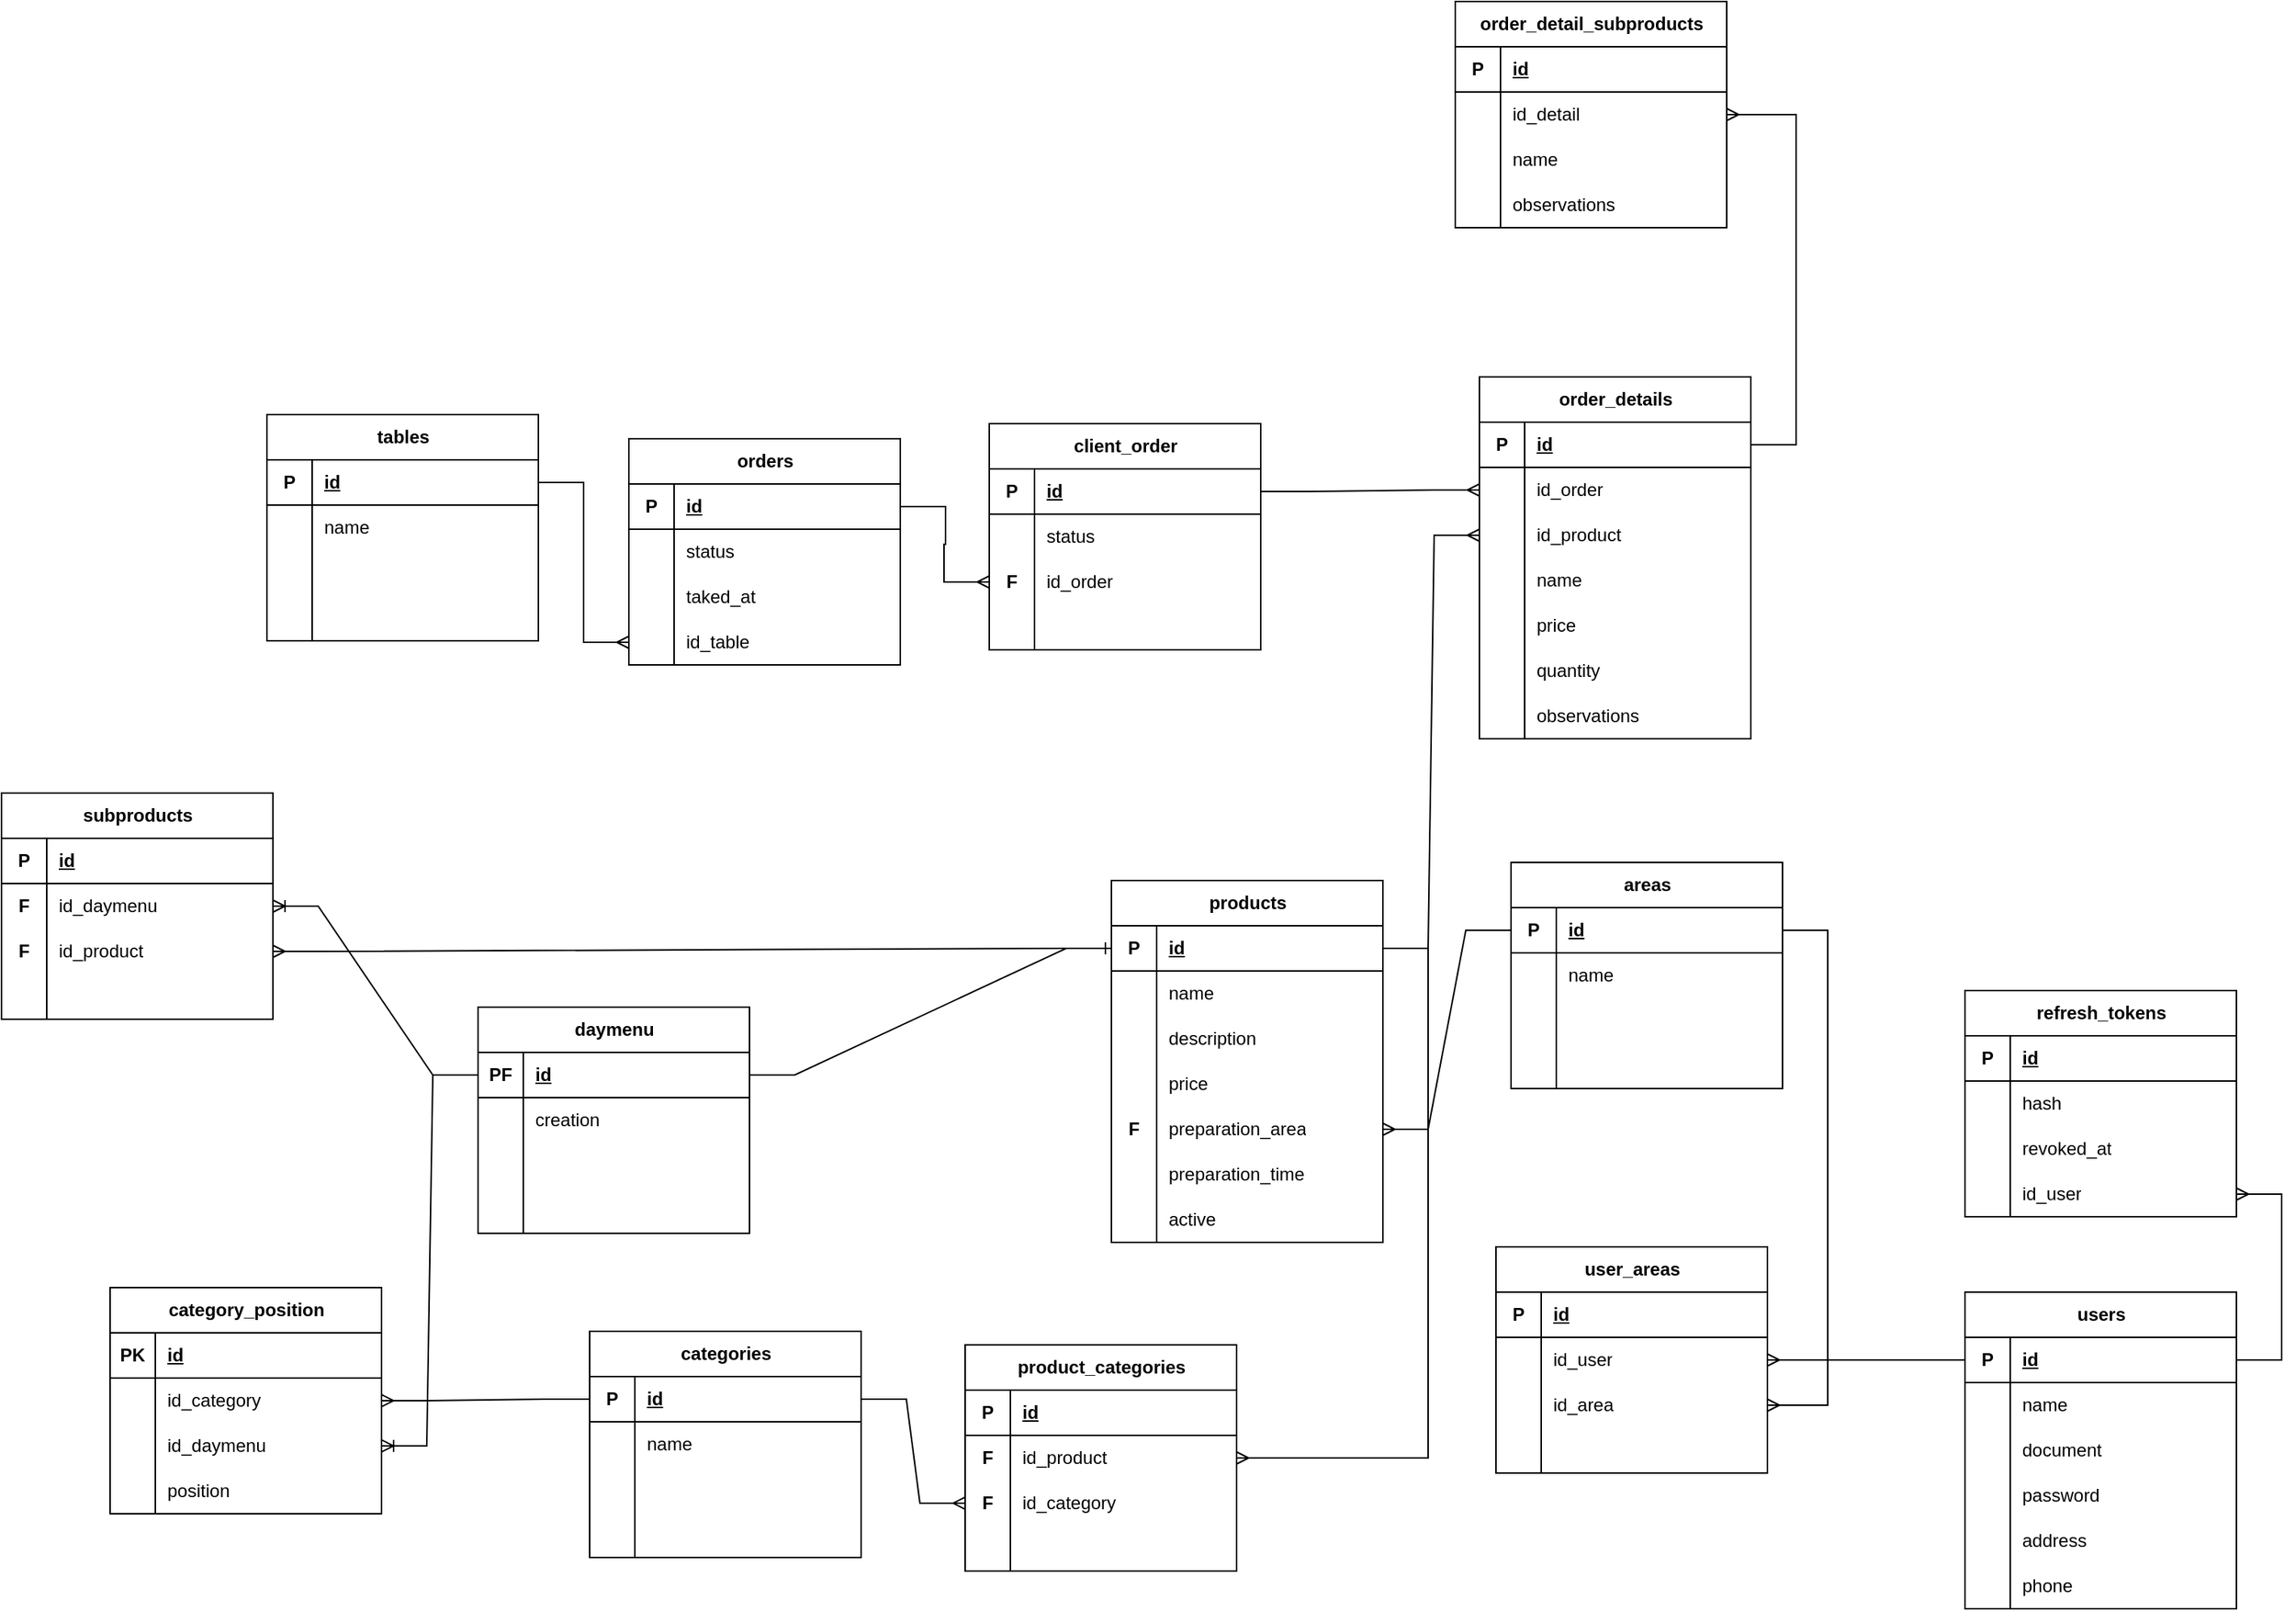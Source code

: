 <mxfile version="28.2.5">
  <diagram name="Página-1" id="NdImKefuKcFzo_yp1dzW">
    <mxGraphModel dx="2840" dy="1507" grid="0" gridSize="10" guides="1" tooltips="1" connect="1" arrows="1" fold="1" page="1" pageScale="1" pageWidth="827" pageHeight="1169" math="0" shadow="0">
      <root>
        <mxCell id="0" />
        <mxCell id="1" parent="0" />
        <mxCell id="Q37HEwiAvB_HPcvlIJh4-2" value="users" style="shape=table;startSize=30;container=1;collapsible=1;childLayout=tableLayout;fixedRows=1;rowLines=0;fontStyle=1;align=center;resizeLast=1;html=1;" vertex="1" parent="1">
          <mxGeometry x="1356" y="920" width="180" height="210" as="geometry" />
        </mxCell>
        <mxCell id="Q37HEwiAvB_HPcvlIJh4-3" value="" style="shape=tableRow;horizontal=0;startSize=0;swimlaneHead=0;swimlaneBody=0;fillColor=none;collapsible=0;dropTarget=0;points=[[0,0.5],[1,0.5]];portConstraint=eastwest;top=0;left=0;right=0;bottom=1;" vertex="1" parent="Q37HEwiAvB_HPcvlIJh4-2">
          <mxGeometry y="30" width="180" height="30" as="geometry" />
        </mxCell>
        <mxCell id="Q37HEwiAvB_HPcvlIJh4-4" value="P" style="shape=partialRectangle;connectable=0;fillColor=none;top=0;left=0;bottom=0;right=0;fontStyle=1;overflow=hidden;whiteSpace=wrap;html=1;" vertex="1" parent="Q37HEwiAvB_HPcvlIJh4-3">
          <mxGeometry width="30" height="30" as="geometry">
            <mxRectangle width="30" height="30" as="alternateBounds" />
          </mxGeometry>
        </mxCell>
        <mxCell id="Q37HEwiAvB_HPcvlIJh4-5" value="id" style="shape=partialRectangle;connectable=0;fillColor=none;top=0;left=0;bottom=0;right=0;align=left;spacingLeft=6;fontStyle=5;overflow=hidden;whiteSpace=wrap;html=1;" vertex="1" parent="Q37HEwiAvB_HPcvlIJh4-3">
          <mxGeometry x="30" width="150" height="30" as="geometry">
            <mxRectangle width="150" height="30" as="alternateBounds" />
          </mxGeometry>
        </mxCell>
        <mxCell id="Q37HEwiAvB_HPcvlIJh4-6" value="" style="shape=tableRow;horizontal=0;startSize=0;swimlaneHead=0;swimlaneBody=0;fillColor=none;collapsible=0;dropTarget=0;points=[[0,0.5],[1,0.5]];portConstraint=eastwest;top=0;left=0;right=0;bottom=0;" vertex="1" parent="Q37HEwiAvB_HPcvlIJh4-2">
          <mxGeometry y="60" width="180" height="30" as="geometry" />
        </mxCell>
        <mxCell id="Q37HEwiAvB_HPcvlIJh4-7" value="" style="shape=partialRectangle;connectable=0;fillColor=none;top=0;left=0;bottom=0;right=0;editable=1;overflow=hidden;whiteSpace=wrap;html=1;" vertex="1" parent="Q37HEwiAvB_HPcvlIJh4-6">
          <mxGeometry width="30" height="30" as="geometry">
            <mxRectangle width="30" height="30" as="alternateBounds" />
          </mxGeometry>
        </mxCell>
        <mxCell id="Q37HEwiAvB_HPcvlIJh4-8" value="name" style="shape=partialRectangle;connectable=0;fillColor=none;top=0;left=0;bottom=0;right=0;align=left;spacingLeft=6;overflow=hidden;whiteSpace=wrap;html=1;" vertex="1" parent="Q37HEwiAvB_HPcvlIJh4-6">
          <mxGeometry x="30" width="150" height="30" as="geometry">
            <mxRectangle width="150" height="30" as="alternateBounds" />
          </mxGeometry>
        </mxCell>
        <mxCell id="Q37HEwiAvB_HPcvlIJh4-9" value="" style="shape=tableRow;horizontal=0;startSize=0;swimlaneHead=0;swimlaneBody=0;fillColor=none;collapsible=0;dropTarget=0;points=[[0,0.5],[1,0.5]];portConstraint=eastwest;top=0;left=0;right=0;bottom=0;" vertex="1" parent="Q37HEwiAvB_HPcvlIJh4-2">
          <mxGeometry y="90" width="180" height="30" as="geometry" />
        </mxCell>
        <mxCell id="Q37HEwiAvB_HPcvlIJh4-10" value="" style="shape=partialRectangle;connectable=0;fillColor=none;top=0;left=0;bottom=0;right=0;editable=1;overflow=hidden;whiteSpace=wrap;html=1;" vertex="1" parent="Q37HEwiAvB_HPcvlIJh4-9">
          <mxGeometry width="30" height="30" as="geometry">
            <mxRectangle width="30" height="30" as="alternateBounds" />
          </mxGeometry>
        </mxCell>
        <mxCell id="Q37HEwiAvB_HPcvlIJh4-11" value="document" style="shape=partialRectangle;connectable=0;fillColor=none;top=0;left=0;bottom=0;right=0;align=left;spacingLeft=6;overflow=hidden;whiteSpace=wrap;html=1;" vertex="1" parent="Q37HEwiAvB_HPcvlIJh4-9">
          <mxGeometry x="30" width="150" height="30" as="geometry">
            <mxRectangle width="150" height="30" as="alternateBounds" />
          </mxGeometry>
        </mxCell>
        <mxCell id="Q37HEwiAvB_HPcvlIJh4-12" value="" style="shape=tableRow;horizontal=0;startSize=0;swimlaneHead=0;swimlaneBody=0;fillColor=none;collapsible=0;dropTarget=0;points=[[0,0.5],[1,0.5]];portConstraint=eastwest;top=0;left=0;right=0;bottom=0;" vertex="1" parent="Q37HEwiAvB_HPcvlIJh4-2">
          <mxGeometry y="120" width="180" height="30" as="geometry" />
        </mxCell>
        <mxCell id="Q37HEwiAvB_HPcvlIJh4-13" value="" style="shape=partialRectangle;connectable=0;fillColor=none;top=0;left=0;bottom=0;right=0;editable=1;overflow=hidden;whiteSpace=wrap;html=1;" vertex="1" parent="Q37HEwiAvB_HPcvlIJh4-12">
          <mxGeometry width="30" height="30" as="geometry">
            <mxRectangle width="30" height="30" as="alternateBounds" />
          </mxGeometry>
        </mxCell>
        <mxCell id="Q37HEwiAvB_HPcvlIJh4-14" value="password" style="shape=partialRectangle;connectable=0;fillColor=none;top=0;left=0;bottom=0;right=0;align=left;spacingLeft=6;overflow=hidden;whiteSpace=wrap;html=1;" vertex="1" parent="Q37HEwiAvB_HPcvlIJh4-12">
          <mxGeometry x="30" width="150" height="30" as="geometry">
            <mxRectangle width="150" height="30" as="alternateBounds" />
          </mxGeometry>
        </mxCell>
        <mxCell id="Q37HEwiAvB_HPcvlIJh4-41" value="" style="shape=tableRow;horizontal=0;startSize=0;swimlaneHead=0;swimlaneBody=0;fillColor=none;collapsible=0;dropTarget=0;points=[[0,0.5],[1,0.5]];portConstraint=eastwest;top=0;left=0;right=0;bottom=0;" vertex="1" parent="Q37HEwiAvB_HPcvlIJh4-2">
          <mxGeometry y="150" width="180" height="30" as="geometry" />
        </mxCell>
        <mxCell id="Q37HEwiAvB_HPcvlIJh4-42" value="" style="shape=partialRectangle;connectable=0;fillColor=none;top=0;left=0;bottom=0;right=0;editable=1;overflow=hidden;whiteSpace=wrap;html=1;" vertex="1" parent="Q37HEwiAvB_HPcvlIJh4-41">
          <mxGeometry width="30" height="30" as="geometry">
            <mxRectangle width="30" height="30" as="alternateBounds" />
          </mxGeometry>
        </mxCell>
        <mxCell id="Q37HEwiAvB_HPcvlIJh4-43" value="address" style="shape=partialRectangle;connectable=0;fillColor=none;top=0;left=0;bottom=0;right=0;align=left;spacingLeft=6;overflow=hidden;whiteSpace=wrap;html=1;" vertex="1" parent="Q37HEwiAvB_HPcvlIJh4-41">
          <mxGeometry x="30" width="150" height="30" as="geometry">
            <mxRectangle width="150" height="30" as="alternateBounds" />
          </mxGeometry>
        </mxCell>
        <mxCell id="Q37HEwiAvB_HPcvlIJh4-44" value="" style="shape=tableRow;horizontal=0;startSize=0;swimlaneHead=0;swimlaneBody=0;fillColor=none;collapsible=0;dropTarget=0;points=[[0,0.5],[1,0.5]];portConstraint=eastwest;top=0;left=0;right=0;bottom=0;" vertex="1" parent="Q37HEwiAvB_HPcvlIJh4-2">
          <mxGeometry y="180" width="180" height="30" as="geometry" />
        </mxCell>
        <mxCell id="Q37HEwiAvB_HPcvlIJh4-45" value="" style="shape=partialRectangle;connectable=0;fillColor=none;top=0;left=0;bottom=0;right=0;editable=1;overflow=hidden;whiteSpace=wrap;html=1;" vertex="1" parent="Q37HEwiAvB_HPcvlIJh4-44">
          <mxGeometry width="30" height="30" as="geometry">
            <mxRectangle width="30" height="30" as="alternateBounds" />
          </mxGeometry>
        </mxCell>
        <mxCell id="Q37HEwiAvB_HPcvlIJh4-46" value="phone" style="shape=partialRectangle;connectable=0;fillColor=none;top=0;left=0;bottom=0;right=0;align=left;spacingLeft=6;overflow=hidden;whiteSpace=wrap;html=1;" vertex="1" parent="Q37HEwiAvB_HPcvlIJh4-44">
          <mxGeometry x="30" width="150" height="30" as="geometry">
            <mxRectangle width="150" height="30" as="alternateBounds" />
          </mxGeometry>
        </mxCell>
        <mxCell id="Q37HEwiAvB_HPcvlIJh4-47" value="areas" style="shape=table;startSize=30;container=1;collapsible=1;childLayout=tableLayout;fixedRows=1;rowLines=0;fontStyle=1;align=center;resizeLast=1;html=1;" vertex="1" parent="1">
          <mxGeometry x="1055" y="635" width="180" height="150" as="geometry" />
        </mxCell>
        <mxCell id="Q37HEwiAvB_HPcvlIJh4-48" value="" style="shape=tableRow;horizontal=0;startSize=0;swimlaneHead=0;swimlaneBody=0;fillColor=none;collapsible=0;dropTarget=0;points=[[0,0.5],[1,0.5]];portConstraint=eastwest;top=0;left=0;right=0;bottom=1;" vertex="1" parent="Q37HEwiAvB_HPcvlIJh4-47">
          <mxGeometry y="30" width="180" height="30" as="geometry" />
        </mxCell>
        <mxCell id="Q37HEwiAvB_HPcvlIJh4-49" value="P" style="shape=partialRectangle;connectable=0;fillColor=none;top=0;left=0;bottom=0;right=0;fontStyle=1;overflow=hidden;whiteSpace=wrap;html=1;" vertex="1" parent="Q37HEwiAvB_HPcvlIJh4-48">
          <mxGeometry width="30" height="30" as="geometry">
            <mxRectangle width="30" height="30" as="alternateBounds" />
          </mxGeometry>
        </mxCell>
        <mxCell id="Q37HEwiAvB_HPcvlIJh4-50" value="id" style="shape=partialRectangle;connectable=0;fillColor=none;top=0;left=0;bottom=0;right=0;align=left;spacingLeft=6;fontStyle=5;overflow=hidden;whiteSpace=wrap;html=1;" vertex="1" parent="Q37HEwiAvB_HPcvlIJh4-48">
          <mxGeometry x="30" width="150" height="30" as="geometry">
            <mxRectangle width="150" height="30" as="alternateBounds" />
          </mxGeometry>
        </mxCell>
        <mxCell id="Q37HEwiAvB_HPcvlIJh4-51" value="" style="shape=tableRow;horizontal=0;startSize=0;swimlaneHead=0;swimlaneBody=0;fillColor=none;collapsible=0;dropTarget=0;points=[[0,0.5],[1,0.5]];portConstraint=eastwest;top=0;left=0;right=0;bottom=0;" vertex="1" parent="Q37HEwiAvB_HPcvlIJh4-47">
          <mxGeometry y="60" width="180" height="30" as="geometry" />
        </mxCell>
        <mxCell id="Q37HEwiAvB_HPcvlIJh4-52" value="" style="shape=partialRectangle;connectable=0;fillColor=none;top=0;left=0;bottom=0;right=0;editable=1;overflow=hidden;whiteSpace=wrap;html=1;" vertex="1" parent="Q37HEwiAvB_HPcvlIJh4-51">
          <mxGeometry width="30" height="30" as="geometry">
            <mxRectangle width="30" height="30" as="alternateBounds" />
          </mxGeometry>
        </mxCell>
        <mxCell id="Q37HEwiAvB_HPcvlIJh4-53" value="name" style="shape=partialRectangle;connectable=0;fillColor=none;top=0;left=0;bottom=0;right=0;align=left;spacingLeft=6;overflow=hidden;whiteSpace=wrap;html=1;" vertex="1" parent="Q37HEwiAvB_HPcvlIJh4-51">
          <mxGeometry x="30" width="150" height="30" as="geometry">
            <mxRectangle width="150" height="30" as="alternateBounds" />
          </mxGeometry>
        </mxCell>
        <mxCell id="Q37HEwiAvB_HPcvlIJh4-54" value="" style="shape=tableRow;horizontal=0;startSize=0;swimlaneHead=0;swimlaneBody=0;fillColor=none;collapsible=0;dropTarget=0;points=[[0,0.5],[1,0.5]];portConstraint=eastwest;top=0;left=0;right=0;bottom=0;" vertex="1" parent="Q37HEwiAvB_HPcvlIJh4-47">
          <mxGeometry y="90" width="180" height="30" as="geometry" />
        </mxCell>
        <mxCell id="Q37HEwiAvB_HPcvlIJh4-55" value="" style="shape=partialRectangle;connectable=0;fillColor=none;top=0;left=0;bottom=0;right=0;editable=1;overflow=hidden;whiteSpace=wrap;html=1;" vertex="1" parent="Q37HEwiAvB_HPcvlIJh4-54">
          <mxGeometry width="30" height="30" as="geometry">
            <mxRectangle width="30" height="30" as="alternateBounds" />
          </mxGeometry>
        </mxCell>
        <mxCell id="Q37HEwiAvB_HPcvlIJh4-56" value="" style="shape=partialRectangle;connectable=0;fillColor=none;top=0;left=0;bottom=0;right=0;align=left;spacingLeft=6;overflow=hidden;whiteSpace=wrap;html=1;" vertex="1" parent="Q37HEwiAvB_HPcvlIJh4-54">
          <mxGeometry x="30" width="150" height="30" as="geometry">
            <mxRectangle width="150" height="30" as="alternateBounds" />
          </mxGeometry>
        </mxCell>
        <mxCell id="Q37HEwiAvB_HPcvlIJh4-57" value="" style="shape=tableRow;horizontal=0;startSize=0;swimlaneHead=0;swimlaneBody=0;fillColor=none;collapsible=0;dropTarget=0;points=[[0,0.5],[1,0.5]];portConstraint=eastwest;top=0;left=0;right=0;bottom=0;" vertex="1" parent="Q37HEwiAvB_HPcvlIJh4-47">
          <mxGeometry y="120" width="180" height="30" as="geometry" />
        </mxCell>
        <mxCell id="Q37HEwiAvB_HPcvlIJh4-58" value="" style="shape=partialRectangle;connectable=0;fillColor=none;top=0;left=0;bottom=0;right=0;editable=1;overflow=hidden;whiteSpace=wrap;html=1;" vertex="1" parent="Q37HEwiAvB_HPcvlIJh4-57">
          <mxGeometry width="30" height="30" as="geometry">
            <mxRectangle width="30" height="30" as="alternateBounds" />
          </mxGeometry>
        </mxCell>
        <mxCell id="Q37HEwiAvB_HPcvlIJh4-59" value="" style="shape=partialRectangle;connectable=0;fillColor=none;top=0;left=0;bottom=0;right=0;align=left;spacingLeft=6;overflow=hidden;whiteSpace=wrap;html=1;" vertex="1" parent="Q37HEwiAvB_HPcvlIJh4-57">
          <mxGeometry x="30" width="150" height="30" as="geometry">
            <mxRectangle width="150" height="30" as="alternateBounds" />
          </mxGeometry>
        </mxCell>
        <mxCell id="Q37HEwiAvB_HPcvlIJh4-60" value="user_areas" style="shape=table;startSize=30;container=1;collapsible=1;childLayout=tableLayout;fixedRows=1;rowLines=0;fontStyle=1;align=center;resizeLast=1;html=1;" vertex="1" parent="1">
          <mxGeometry x="1045" y="890" width="180" height="150" as="geometry" />
        </mxCell>
        <mxCell id="Q37HEwiAvB_HPcvlIJh4-61" value="" style="shape=tableRow;horizontal=0;startSize=0;swimlaneHead=0;swimlaneBody=0;fillColor=none;collapsible=0;dropTarget=0;points=[[0,0.5],[1,0.5]];portConstraint=eastwest;top=0;left=0;right=0;bottom=1;" vertex="1" parent="Q37HEwiAvB_HPcvlIJh4-60">
          <mxGeometry y="30" width="180" height="30" as="geometry" />
        </mxCell>
        <mxCell id="Q37HEwiAvB_HPcvlIJh4-62" value="P" style="shape=partialRectangle;connectable=0;fillColor=none;top=0;left=0;bottom=0;right=0;fontStyle=1;overflow=hidden;whiteSpace=wrap;html=1;" vertex="1" parent="Q37HEwiAvB_HPcvlIJh4-61">
          <mxGeometry width="30" height="30" as="geometry">
            <mxRectangle width="30" height="30" as="alternateBounds" />
          </mxGeometry>
        </mxCell>
        <mxCell id="Q37HEwiAvB_HPcvlIJh4-63" value="id" style="shape=partialRectangle;connectable=0;fillColor=none;top=0;left=0;bottom=0;right=0;align=left;spacingLeft=6;fontStyle=5;overflow=hidden;whiteSpace=wrap;html=1;" vertex="1" parent="Q37HEwiAvB_HPcvlIJh4-61">
          <mxGeometry x="30" width="150" height="30" as="geometry">
            <mxRectangle width="150" height="30" as="alternateBounds" />
          </mxGeometry>
        </mxCell>
        <mxCell id="Q37HEwiAvB_HPcvlIJh4-64" value="" style="shape=tableRow;horizontal=0;startSize=0;swimlaneHead=0;swimlaneBody=0;fillColor=none;collapsible=0;dropTarget=0;points=[[0,0.5],[1,0.5]];portConstraint=eastwest;top=0;left=0;right=0;bottom=0;" vertex="1" parent="Q37HEwiAvB_HPcvlIJh4-60">
          <mxGeometry y="60" width="180" height="30" as="geometry" />
        </mxCell>
        <mxCell id="Q37HEwiAvB_HPcvlIJh4-65" value="" style="shape=partialRectangle;connectable=0;fillColor=none;top=0;left=0;bottom=0;right=0;editable=1;overflow=hidden;whiteSpace=wrap;html=1;" vertex="1" parent="Q37HEwiAvB_HPcvlIJh4-64">
          <mxGeometry width="30" height="30" as="geometry">
            <mxRectangle width="30" height="30" as="alternateBounds" />
          </mxGeometry>
        </mxCell>
        <mxCell id="Q37HEwiAvB_HPcvlIJh4-66" value="id_user" style="shape=partialRectangle;connectable=0;fillColor=none;top=0;left=0;bottom=0;right=0;align=left;spacingLeft=6;overflow=hidden;whiteSpace=wrap;html=1;" vertex="1" parent="Q37HEwiAvB_HPcvlIJh4-64">
          <mxGeometry x="30" width="150" height="30" as="geometry">
            <mxRectangle width="150" height="30" as="alternateBounds" />
          </mxGeometry>
        </mxCell>
        <mxCell id="Q37HEwiAvB_HPcvlIJh4-67" value="" style="shape=tableRow;horizontal=0;startSize=0;swimlaneHead=0;swimlaneBody=0;fillColor=none;collapsible=0;dropTarget=0;points=[[0,0.5],[1,0.5]];portConstraint=eastwest;top=0;left=0;right=0;bottom=0;" vertex="1" parent="Q37HEwiAvB_HPcvlIJh4-60">
          <mxGeometry y="90" width="180" height="30" as="geometry" />
        </mxCell>
        <mxCell id="Q37HEwiAvB_HPcvlIJh4-68" value="" style="shape=partialRectangle;connectable=0;fillColor=none;top=0;left=0;bottom=0;right=0;editable=1;overflow=hidden;whiteSpace=wrap;html=1;" vertex="1" parent="Q37HEwiAvB_HPcvlIJh4-67">
          <mxGeometry width="30" height="30" as="geometry">
            <mxRectangle width="30" height="30" as="alternateBounds" />
          </mxGeometry>
        </mxCell>
        <mxCell id="Q37HEwiAvB_HPcvlIJh4-69" value="id_area" style="shape=partialRectangle;connectable=0;fillColor=none;top=0;left=0;bottom=0;right=0;align=left;spacingLeft=6;overflow=hidden;whiteSpace=wrap;html=1;" vertex="1" parent="Q37HEwiAvB_HPcvlIJh4-67">
          <mxGeometry x="30" width="150" height="30" as="geometry">
            <mxRectangle width="150" height="30" as="alternateBounds" />
          </mxGeometry>
        </mxCell>
        <mxCell id="Q37HEwiAvB_HPcvlIJh4-70" value="" style="shape=tableRow;horizontal=0;startSize=0;swimlaneHead=0;swimlaneBody=0;fillColor=none;collapsible=0;dropTarget=0;points=[[0,0.5],[1,0.5]];portConstraint=eastwest;top=0;left=0;right=0;bottom=0;" vertex="1" parent="Q37HEwiAvB_HPcvlIJh4-60">
          <mxGeometry y="120" width="180" height="30" as="geometry" />
        </mxCell>
        <mxCell id="Q37HEwiAvB_HPcvlIJh4-71" value="" style="shape=partialRectangle;connectable=0;fillColor=none;top=0;left=0;bottom=0;right=0;editable=1;overflow=hidden;whiteSpace=wrap;html=1;" vertex="1" parent="Q37HEwiAvB_HPcvlIJh4-70">
          <mxGeometry width="30" height="30" as="geometry">
            <mxRectangle width="30" height="30" as="alternateBounds" />
          </mxGeometry>
        </mxCell>
        <mxCell id="Q37HEwiAvB_HPcvlIJh4-72" value="" style="shape=partialRectangle;connectable=0;fillColor=none;top=0;left=0;bottom=0;right=0;align=left;spacingLeft=6;overflow=hidden;whiteSpace=wrap;html=1;" vertex="1" parent="Q37HEwiAvB_HPcvlIJh4-70">
          <mxGeometry x="30" width="150" height="30" as="geometry">
            <mxRectangle width="150" height="30" as="alternateBounds" />
          </mxGeometry>
        </mxCell>
        <mxCell id="Q37HEwiAvB_HPcvlIJh4-73" value="products" style="shape=table;startSize=30;container=1;collapsible=1;childLayout=tableLayout;fixedRows=1;rowLines=0;fontStyle=1;align=center;resizeLast=1;html=1;" vertex="1" parent="1">
          <mxGeometry x="790" y="647" width="180" height="240" as="geometry" />
        </mxCell>
        <mxCell id="Q37HEwiAvB_HPcvlIJh4-74" value="" style="shape=tableRow;horizontal=0;startSize=0;swimlaneHead=0;swimlaneBody=0;fillColor=none;collapsible=0;dropTarget=0;points=[[0,0.5],[1,0.5]];portConstraint=eastwest;top=0;left=0;right=0;bottom=1;" vertex="1" parent="Q37HEwiAvB_HPcvlIJh4-73">
          <mxGeometry y="30" width="180" height="30" as="geometry" />
        </mxCell>
        <mxCell id="Q37HEwiAvB_HPcvlIJh4-75" value="P" style="shape=partialRectangle;connectable=0;fillColor=none;top=0;left=0;bottom=0;right=0;fontStyle=1;overflow=hidden;whiteSpace=wrap;html=1;" vertex="1" parent="Q37HEwiAvB_HPcvlIJh4-74">
          <mxGeometry width="30" height="30" as="geometry">
            <mxRectangle width="30" height="30" as="alternateBounds" />
          </mxGeometry>
        </mxCell>
        <mxCell id="Q37HEwiAvB_HPcvlIJh4-76" value="id" style="shape=partialRectangle;connectable=0;fillColor=none;top=0;left=0;bottom=0;right=0;align=left;spacingLeft=6;fontStyle=5;overflow=hidden;whiteSpace=wrap;html=1;" vertex="1" parent="Q37HEwiAvB_HPcvlIJh4-74">
          <mxGeometry x="30" width="150" height="30" as="geometry">
            <mxRectangle width="150" height="30" as="alternateBounds" />
          </mxGeometry>
        </mxCell>
        <mxCell id="Q37HEwiAvB_HPcvlIJh4-77" value="" style="shape=tableRow;horizontal=0;startSize=0;swimlaneHead=0;swimlaneBody=0;fillColor=none;collapsible=0;dropTarget=0;points=[[0,0.5],[1,0.5]];portConstraint=eastwest;top=0;left=0;right=0;bottom=0;" vertex="1" parent="Q37HEwiAvB_HPcvlIJh4-73">
          <mxGeometry y="60" width="180" height="30" as="geometry" />
        </mxCell>
        <mxCell id="Q37HEwiAvB_HPcvlIJh4-78" value="" style="shape=partialRectangle;connectable=0;fillColor=none;top=0;left=0;bottom=0;right=0;editable=1;overflow=hidden;whiteSpace=wrap;html=1;" vertex="1" parent="Q37HEwiAvB_HPcvlIJh4-77">
          <mxGeometry width="30" height="30" as="geometry">
            <mxRectangle width="30" height="30" as="alternateBounds" />
          </mxGeometry>
        </mxCell>
        <mxCell id="Q37HEwiAvB_HPcvlIJh4-79" value="name" style="shape=partialRectangle;connectable=0;fillColor=none;top=0;left=0;bottom=0;right=0;align=left;spacingLeft=6;overflow=hidden;whiteSpace=wrap;html=1;" vertex="1" parent="Q37HEwiAvB_HPcvlIJh4-77">
          <mxGeometry x="30" width="150" height="30" as="geometry">
            <mxRectangle width="150" height="30" as="alternateBounds" />
          </mxGeometry>
        </mxCell>
        <mxCell id="Q37HEwiAvB_HPcvlIJh4-80" value="" style="shape=tableRow;horizontal=0;startSize=0;swimlaneHead=0;swimlaneBody=0;fillColor=none;collapsible=0;dropTarget=0;points=[[0,0.5],[1,0.5]];portConstraint=eastwest;top=0;left=0;right=0;bottom=0;" vertex="1" parent="Q37HEwiAvB_HPcvlIJh4-73">
          <mxGeometry y="90" width="180" height="30" as="geometry" />
        </mxCell>
        <mxCell id="Q37HEwiAvB_HPcvlIJh4-81" value="" style="shape=partialRectangle;connectable=0;fillColor=none;top=0;left=0;bottom=0;right=0;editable=1;overflow=hidden;whiteSpace=wrap;html=1;" vertex="1" parent="Q37HEwiAvB_HPcvlIJh4-80">
          <mxGeometry width="30" height="30" as="geometry">
            <mxRectangle width="30" height="30" as="alternateBounds" />
          </mxGeometry>
        </mxCell>
        <mxCell id="Q37HEwiAvB_HPcvlIJh4-82" value="description" style="shape=partialRectangle;connectable=0;fillColor=none;top=0;left=0;bottom=0;right=0;align=left;spacingLeft=6;overflow=hidden;whiteSpace=wrap;html=1;" vertex="1" parent="Q37HEwiAvB_HPcvlIJh4-80">
          <mxGeometry x="30" width="150" height="30" as="geometry">
            <mxRectangle width="150" height="30" as="alternateBounds" />
          </mxGeometry>
        </mxCell>
        <mxCell id="Q37HEwiAvB_HPcvlIJh4-83" value="" style="shape=tableRow;horizontal=0;startSize=0;swimlaneHead=0;swimlaneBody=0;fillColor=none;collapsible=0;dropTarget=0;points=[[0,0.5],[1,0.5]];portConstraint=eastwest;top=0;left=0;right=0;bottom=0;" vertex="1" parent="Q37HEwiAvB_HPcvlIJh4-73">
          <mxGeometry y="120" width="180" height="30" as="geometry" />
        </mxCell>
        <mxCell id="Q37HEwiAvB_HPcvlIJh4-84" value="" style="shape=partialRectangle;connectable=0;fillColor=none;top=0;left=0;bottom=0;right=0;editable=1;overflow=hidden;whiteSpace=wrap;html=1;" vertex="1" parent="Q37HEwiAvB_HPcvlIJh4-83">
          <mxGeometry width="30" height="30" as="geometry">
            <mxRectangle width="30" height="30" as="alternateBounds" />
          </mxGeometry>
        </mxCell>
        <mxCell id="Q37HEwiAvB_HPcvlIJh4-85" value="price" style="shape=partialRectangle;connectable=0;fillColor=none;top=0;left=0;bottom=0;right=0;align=left;spacingLeft=6;overflow=hidden;whiteSpace=wrap;html=1;" vertex="1" parent="Q37HEwiAvB_HPcvlIJh4-83">
          <mxGeometry x="30" width="150" height="30" as="geometry">
            <mxRectangle width="150" height="30" as="alternateBounds" />
          </mxGeometry>
        </mxCell>
        <mxCell id="Q37HEwiAvB_HPcvlIJh4-102" value="" style="shape=tableRow;horizontal=0;startSize=0;swimlaneHead=0;swimlaneBody=0;fillColor=none;collapsible=0;dropTarget=0;points=[[0,0.5],[1,0.5]];portConstraint=eastwest;top=0;left=0;right=0;bottom=0;" vertex="1" parent="Q37HEwiAvB_HPcvlIJh4-73">
          <mxGeometry y="150" width="180" height="30" as="geometry" />
        </mxCell>
        <mxCell id="Q37HEwiAvB_HPcvlIJh4-103" value="F" style="shape=partialRectangle;connectable=0;fillColor=none;top=0;left=0;bottom=0;right=0;editable=1;overflow=hidden;whiteSpace=wrap;html=1;fontStyle=1" vertex="1" parent="Q37HEwiAvB_HPcvlIJh4-102">
          <mxGeometry width="30" height="30" as="geometry">
            <mxRectangle width="30" height="30" as="alternateBounds" />
          </mxGeometry>
        </mxCell>
        <mxCell id="Q37HEwiAvB_HPcvlIJh4-104" value="preparation_area" style="shape=partialRectangle;connectable=0;fillColor=none;top=0;left=0;bottom=0;right=0;align=left;spacingLeft=6;overflow=hidden;whiteSpace=wrap;html=1;" vertex="1" parent="Q37HEwiAvB_HPcvlIJh4-102">
          <mxGeometry x="30" width="150" height="30" as="geometry">
            <mxRectangle width="150" height="30" as="alternateBounds" />
          </mxGeometry>
        </mxCell>
        <mxCell id="Q37HEwiAvB_HPcvlIJh4-105" value="" style="shape=tableRow;horizontal=0;startSize=0;swimlaneHead=0;swimlaneBody=0;fillColor=none;collapsible=0;dropTarget=0;points=[[0,0.5],[1,0.5]];portConstraint=eastwest;top=0;left=0;right=0;bottom=0;" vertex="1" parent="Q37HEwiAvB_HPcvlIJh4-73">
          <mxGeometry y="180" width="180" height="30" as="geometry" />
        </mxCell>
        <mxCell id="Q37HEwiAvB_HPcvlIJh4-106" value="" style="shape=partialRectangle;connectable=0;fillColor=none;top=0;left=0;bottom=0;right=0;editable=1;overflow=hidden;whiteSpace=wrap;html=1;" vertex="1" parent="Q37HEwiAvB_HPcvlIJh4-105">
          <mxGeometry width="30" height="30" as="geometry">
            <mxRectangle width="30" height="30" as="alternateBounds" />
          </mxGeometry>
        </mxCell>
        <mxCell id="Q37HEwiAvB_HPcvlIJh4-107" value="&lt;div&gt;preparation_time&lt;/div&gt;" style="shape=partialRectangle;connectable=0;fillColor=none;top=0;left=0;bottom=0;right=0;align=left;spacingLeft=6;overflow=hidden;whiteSpace=wrap;html=1;" vertex="1" parent="Q37HEwiAvB_HPcvlIJh4-105">
          <mxGeometry x="30" width="150" height="30" as="geometry">
            <mxRectangle width="150" height="30" as="alternateBounds" />
          </mxGeometry>
        </mxCell>
        <mxCell id="Q37HEwiAvB_HPcvlIJh4-108" value="" style="shape=tableRow;horizontal=0;startSize=0;swimlaneHead=0;swimlaneBody=0;fillColor=none;collapsible=0;dropTarget=0;points=[[0,0.5],[1,0.5]];portConstraint=eastwest;top=0;left=0;right=0;bottom=0;" vertex="1" parent="Q37HEwiAvB_HPcvlIJh4-73">
          <mxGeometry y="210" width="180" height="30" as="geometry" />
        </mxCell>
        <mxCell id="Q37HEwiAvB_HPcvlIJh4-109" value="" style="shape=partialRectangle;connectable=0;fillColor=none;top=0;left=0;bottom=0;right=0;editable=1;overflow=hidden;whiteSpace=wrap;html=1;" vertex="1" parent="Q37HEwiAvB_HPcvlIJh4-108">
          <mxGeometry width="30" height="30" as="geometry">
            <mxRectangle width="30" height="30" as="alternateBounds" />
          </mxGeometry>
        </mxCell>
        <mxCell id="Q37HEwiAvB_HPcvlIJh4-110" value="active" style="shape=partialRectangle;connectable=0;fillColor=none;top=0;left=0;bottom=0;right=0;align=left;spacingLeft=6;overflow=hidden;whiteSpace=wrap;html=1;" vertex="1" parent="Q37HEwiAvB_HPcvlIJh4-108">
          <mxGeometry x="30" width="150" height="30" as="geometry">
            <mxRectangle width="150" height="30" as="alternateBounds" />
          </mxGeometry>
        </mxCell>
        <mxCell id="Q37HEwiAvB_HPcvlIJh4-111" value="daymenu" style="shape=table;startSize=30;container=1;collapsible=1;childLayout=tableLayout;fixedRows=1;rowLines=0;fontStyle=1;align=center;resizeLast=1;html=1;" vertex="1" parent="1">
          <mxGeometry x="370" y="731" width="180" height="150" as="geometry" />
        </mxCell>
        <mxCell id="Q37HEwiAvB_HPcvlIJh4-112" value="" style="shape=tableRow;horizontal=0;startSize=0;swimlaneHead=0;swimlaneBody=0;fillColor=none;collapsible=0;dropTarget=0;points=[[0,0.5],[1,0.5]];portConstraint=eastwest;top=0;left=0;right=0;bottom=1;" vertex="1" parent="Q37HEwiAvB_HPcvlIJh4-111">
          <mxGeometry y="30" width="180" height="30" as="geometry" />
        </mxCell>
        <mxCell id="Q37HEwiAvB_HPcvlIJh4-113" value="PF" style="shape=partialRectangle;connectable=0;fillColor=none;top=0;left=0;bottom=0;right=0;fontStyle=1;overflow=hidden;whiteSpace=wrap;html=1;" vertex="1" parent="Q37HEwiAvB_HPcvlIJh4-112">
          <mxGeometry width="30" height="30" as="geometry">
            <mxRectangle width="30" height="30" as="alternateBounds" />
          </mxGeometry>
        </mxCell>
        <mxCell id="Q37HEwiAvB_HPcvlIJh4-114" value="id" style="shape=partialRectangle;connectable=0;fillColor=none;top=0;left=0;bottom=0;right=0;align=left;spacingLeft=6;fontStyle=5;overflow=hidden;whiteSpace=wrap;html=1;" vertex="1" parent="Q37HEwiAvB_HPcvlIJh4-112">
          <mxGeometry x="30" width="150" height="30" as="geometry">
            <mxRectangle width="150" height="30" as="alternateBounds" />
          </mxGeometry>
        </mxCell>
        <mxCell id="Q37HEwiAvB_HPcvlIJh4-115" value="" style="shape=tableRow;horizontal=0;startSize=0;swimlaneHead=0;swimlaneBody=0;fillColor=none;collapsible=0;dropTarget=0;points=[[0,0.5],[1,0.5]];portConstraint=eastwest;top=0;left=0;right=0;bottom=0;" vertex="1" parent="Q37HEwiAvB_HPcvlIJh4-111">
          <mxGeometry y="60" width="180" height="30" as="geometry" />
        </mxCell>
        <mxCell id="Q37HEwiAvB_HPcvlIJh4-116" value="" style="shape=partialRectangle;connectable=0;fillColor=none;top=0;left=0;bottom=0;right=0;editable=1;overflow=hidden;whiteSpace=wrap;html=1;" vertex="1" parent="Q37HEwiAvB_HPcvlIJh4-115">
          <mxGeometry width="30" height="30" as="geometry">
            <mxRectangle width="30" height="30" as="alternateBounds" />
          </mxGeometry>
        </mxCell>
        <mxCell id="Q37HEwiAvB_HPcvlIJh4-117" value="creation" style="shape=partialRectangle;connectable=0;fillColor=none;top=0;left=0;bottom=0;right=0;align=left;spacingLeft=6;overflow=hidden;whiteSpace=wrap;html=1;" vertex="1" parent="Q37HEwiAvB_HPcvlIJh4-115">
          <mxGeometry x="30" width="150" height="30" as="geometry">
            <mxRectangle width="150" height="30" as="alternateBounds" />
          </mxGeometry>
        </mxCell>
        <mxCell id="Q37HEwiAvB_HPcvlIJh4-118" value="" style="shape=tableRow;horizontal=0;startSize=0;swimlaneHead=0;swimlaneBody=0;fillColor=none;collapsible=0;dropTarget=0;points=[[0,0.5],[1,0.5]];portConstraint=eastwest;top=0;left=0;right=0;bottom=0;" vertex="1" parent="Q37HEwiAvB_HPcvlIJh4-111">
          <mxGeometry y="90" width="180" height="30" as="geometry" />
        </mxCell>
        <mxCell id="Q37HEwiAvB_HPcvlIJh4-119" value="" style="shape=partialRectangle;connectable=0;fillColor=none;top=0;left=0;bottom=0;right=0;editable=1;overflow=hidden;whiteSpace=wrap;html=1;" vertex="1" parent="Q37HEwiAvB_HPcvlIJh4-118">
          <mxGeometry width="30" height="30" as="geometry">
            <mxRectangle width="30" height="30" as="alternateBounds" />
          </mxGeometry>
        </mxCell>
        <mxCell id="Q37HEwiAvB_HPcvlIJh4-120" value="" style="shape=partialRectangle;connectable=0;fillColor=none;top=0;left=0;bottom=0;right=0;align=left;spacingLeft=6;overflow=hidden;whiteSpace=wrap;html=1;" vertex="1" parent="Q37HEwiAvB_HPcvlIJh4-118">
          <mxGeometry x="30" width="150" height="30" as="geometry">
            <mxRectangle width="150" height="30" as="alternateBounds" />
          </mxGeometry>
        </mxCell>
        <mxCell id="Q37HEwiAvB_HPcvlIJh4-121" value="" style="shape=tableRow;horizontal=0;startSize=0;swimlaneHead=0;swimlaneBody=0;fillColor=none;collapsible=0;dropTarget=0;points=[[0,0.5],[1,0.5]];portConstraint=eastwest;top=0;left=0;right=0;bottom=0;" vertex="1" parent="Q37HEwiAvB_HPcvlIJh4-111">
          <mxGeometry y="120" width="180" height="30" as="geometry" />
        </mxCell>
        <mxCell id="Q37HEwiAvB_HPcvlIJh4-122" value="" style="shape=partialRectangle;connectable=0;fillColor=none;top=0;left=0;bottom=0;right=0;editable=1;overflow=hidden;whiteSpace=wrap;html=1;" vertex="1" parent="Q37HEwiAvB_HPcvlIJh4-121">
          <mxGeometry width="30" height="30" as="geometry">
            <mxRectangle width="30" height="30" as="alternateBounds" />
          </mxGeometry>
        </mxCell>
        <mxCell id="Q37HEwiAvB_HPcvlIJh4-123" value="" style="shape=partialRectangle;connectable=0;fillColor=none;top=0;left=0;bottom=0;right=0;align=left;spacingLeft=6;overflow=hidden;whiteSpace=wrap;html=1;" vertex="1" parent="Q37HEwiAvB_HPcvlIJh4-121">
          <mxGeometry x="30" width="150" height="30" as="geometry">
            <mxRectangle width="150" height="30" as="alternateBounds" />
          </mxGeometry>
        </mxCell>
        <mxCell id="Q37HEwiAvB_HPcvlIJh4-124" value="subproducts" style="shape=table;startSize=30;container=1;collapsible=1;childLayout=tableLayout;fixedRows=1;rowLines=0;fontStyle=1;align=center;resizeLast=1;html=1;" vertex="1" parent="1">
          <mxGeometry x="54" y="589" width="180" height="150" as="geometry" />
        </mxCell>
        <mxCell id="Q37HEwiAvB_HPcvlIJh4-125" value="" style="shape=tableRow;horizontal=0;startSize=0;swimlaneHead=0;swimlaneBody=0;fillColor=none;collapsible=0;dropTarget=0;points=[[0,0.5],[1,0.5]];portConstraint=eastwest;top=0;left=0;right=0;bottom=1;" vertex="1" parent="Q37HEwiAvB_HPcvlIJh4-124">
          <mxGeometry y="30" width="180" height="30" as="geometry" />
        </mxCell>
        <mxCell id="Q37HEwiAvB_HPcvlIJh4-126" value="P" style="shape=partialRectangle;connectable=0;fillColor=none;top=0;left=0;bottom=0;right=0;fontStyle=1;overflow=hidden;whiteSpace=wrap;html=1;" vertex="1" parent="Q37HEwiAvB_HPcvlIJh4-125">
          <mxGeometry width="30" height="30" as="geometry">
            <mxRectangle width="30" height="30" as="alternateBounds" />
          </mxGeometry>
        </mxCell>
        <mxCell id="Q37HEwiAvB_HPcvlIJh4-127" value="id" style="shape=partialRectangle;connectable=0;fillColor=none;top=0;left=0;bottom=0;right=0;align=left;spacingLeft=6;fontStyle=5;overflow=hidden;whiteSpace=wrap;html=1;" vertex="1" parent="Q37HEwiAvB_HPcvlIJh4-125">
          <mxGeometry x="30" width="150" height="30" as="geometry">
            <mxRectangle width="150" height="30" as="alternateBounds" />
          </mxGeometry>
        </mxCell>
        <mxCell id="Q37HEwiAvB_HPcvlIJh4-128" value="" style="shape=tableRow;horizontal=0;startSize=0;swimlaneHead=0;swimlaneBody=0;fillColor=none;collapsible=0;dropTarget=0;points=[[0,0.5],[1,0.5]];portConstraint=eastwest;top=0;left=0;right=0;bottom=0;" vertex="1" parent="Q37HEwiAvB_HPcvlIJh4-124">
          <mxGeometry y="60" width="180" height="30" as="geometry" />
        </mxCell>
        <mxCell id="Q37HEwiAvB_HPcvlIJh4-129" value="&lt;b&gt;F&lt;/b&gt;" style="shape=partialRectangle;connectable=0;fillColor=none;top=0;left=0;bottom=0;right=0;editable=1;overflow=hidden;whiteSpace=wrap;html=1;" vertex="1" parent="Q37HEwiAvB_HPcvlIJh4-128">
          <mxGeometry width="30" height="30" as="geometry">
            <mxRectangle width="30" height="30" as="alternateBounds" />
          </mxGeometry>
        </mxCell>
        <mxCell id="Q37HEwiAvB_HPcvlIJh4-130" value="id_daymenu&lt;span style=&quot;white-space: pre;&quot;&gt;&#x9;&lt;/span&gt;" style="shape=partialRectangle;connectable=0;fillColor=none;top=0;left=0;bottom=0;right=0;align=left;spacingLeft=6;overflow=hidden;whiteSpace=wrap;html=1;" vertex="1" parent="Q37HEwiAvB_HPcvlIJh4-128">
          <mxGeometry x="30" width="150" height="30" as="geometry">
            <mxRectangle width="150" height="30" as="alternateBounds" />
          </mxGeometry>
        </mxCell>
        <mxCell id="Q37HEwiAvB_HPcvlIJh4-131" value="" style="shape=tableRow;horizontal=0;startSize=0;swimlaneHead=0;swimlaneBody=0;fillColor=none;collapsible=0;dropTarget=0;points=[[0,0.5],[1,0.5]];portConstraint=eastwest;top=0;left=0;right=0;bottom=0;" vertex="1" parent="Q37HEwiAvB_HPcvlIJh4-124">
          <mxGeometry y="90" width="180" height="30" as="geometry" />
        </mxCell>
        <mxCell id="Q37HEwiAvB_HPcvlIJh4-132" value="&lt;b&gt;F&lt;/b&gt;" style="shape=partialRectangle;connectable=0;fillColor=none;top=0;left=0;bottom=0;right=0;editable=1;overflow=hidden;whiteSpace=wrap;html=1;" vertex="1" parent="Q37HEwiAvB_HPcvlIJh4-131">
          <mxGeometry width="30" height="30" as="geometry">
            <mxRectangle width="30" height="30" as="alternateBounds" />
          </mxGeometry>
        </mxCell>
        <mxCell id="Q37HEwiAvB_HPcvlIJh4-133" value="id_product" style="shape=partialRectangle;connectable=0;fillColor=none;top=0;left=0;bottom=0;right=0;align=left;spacingLeft=6;overflow=hidden;whiteSpace=wrap;html=1;" vertex="1" parent="Q37HEwiAvB_HPcvlIJh4-131">
          <mxGeometry x="30" width="150" height="30" as="geometry">
            <mxRectangle width="150" height="30" as="alternateBounds" />
          </mxGeometry>
        </mxCell>
        <mxCell id="Q37HEwiAvB_HPcvlIJh4-134" value="" style="shape=tableRow;horizontal=0;startSize=0;swimlaneHead=0;swimlaneBody=0;fillColor=none;collapsible=0;dropTarget=0;points=[[0,0.5],[1,0.5]];portConstraint=eastwest;top=0;left=0;right=0;bottom=0;" vertex="1" parent="Q37HEwiAvB_HPcvlIJh4-124">
          <mxGeometry y="120" width="180" height="30" as="geometry" />
        </mxCell>
        <mxCell id="Q37HEwiAvB_HPcvlIJh4-135" value="" style="shape=partialRectangle;connectable=0;fillColor=none;top=0;left=0;bottom=0;right=0;editable=1;overflow=hidden;whiteSpace=wrap;html=1;" vertex="1" parent="Q37HEwiAvB_HPcvlIJh4-134">
          <mxGeometry width="30" height="30" as="geometry">
            <mxRectangle width="30" height="30" as="alternateBounds" />
          </mxGeometry>
        </mxCell>
        <mxCell id="Q37HEwiAvB_HPcvlIJh4-136" value="" style="shape=partialRectangle;connectable=0;fillColor=none;top=0;left=0;bottom=0;right=0;align=left;spacingLeft=6;overflow=hidden;whiteSpace=wrap;html=1;" vertex="1" parent="Q37HEwiAvB_HPcvlIJh4-134">
          <mxGeometry x="30" width="150" height="30" as="geometry">
            <mxRectangle width="150" height="30" as="alternateBounds" />
          </mxGeometry>
        </mxCell>
        <mxCell id="Q37HEwiAvB_HPcvlIJh4-137" value="categories" style="shape=table;startSize=30;container=1;collapsible=1;childLayout=tableLayout;fixedRows=1;rowLines=0;fontStyle=1;align=center;resizeLast=1;html=1;" vertex="1" parent="1">
          <mxGeometry x="444" y="946" width="180" height="150" as="geometry" />
        </mxCell>
        <mxCell id="Q37HEwiAvB_HPcvlIJh4-138" value="" style="shape=tableRow;horizontal=0;startSize=0;swimlaneHead=0;swimlaneBody=0;fillColor=none;collapsible=0;dropTarget=0;points=[[0,0.5],[1,0.5]];portConstraint=eastwest;top=0;left=0;right=0;bottom=1;" vertex="1" parent="Q37HEwiAvB_HPcvlIJh4-137">
          <mxGeometry y="30" width="180" height="30" as="geometry" />
        </mxCell>
        <mxCell id="Q37HEwiAvB_HPcvlIJh4-139" value="P" style="shape=partialRectangle;connectable=0;fillColor=none;top=0;left=0;bottom=0;right=0;fontStyle=1;overflow=hidden;whiteSpace=wrap;html=1;" vertex="1" parent="Q37HEwiAvB_HPcvlIJh4-138">
          <mxGeometry width="30" height="30" as="geometry">
            <mxRectangle width="30" height="30" as="alternateBounds" />
          </mxGeometry>
        </mxCell>
        <mxCell id="Q37HEwiAvB_HPcvlIJh4-140" value="id" style="shape=partialRectangle;connectable=0;fillColor=none;top=0;left=0;bottom=0;right=0;align=left;spacingLeft=6;fontStyle=5;overflow=hidden;whiteSpace=wrap;html=1;" vertex="1" parent="Q37HEwiAvB_HPcvlIJh4-138">
          <mxGeometry x="30" width="150" height="30" as="geometry">
            <mxRectangle width="150" height="30" as="alternateBounds" />
          </mxGeometry>
        </mxCell>
        <mxCell id="Q37HEwiAvB_HPcvlIJh4-141" value="" style="shape=tableRow;horizontal=0;startSize=0;swimlaneHead=0;swimlaneBody=0;fillColor=none;collapsible=0;dropTarget=0;points=[[0,0.5],[1,0.5]];portConstraint=eastwest;top=0;left=0;right=0;bottom=0;" vertex="1" parent="Q37HEwiAvB_HPcvlIJh4-137">
          <mxGeometry y="60" width="180" height="30" as="geometry" />
        </mxCell>
        <mxCell id="Q37HEwiAvB_HPcvlIJh4-142" value="" style="shape=partialRectangle;connectable=0;fillColor=none;top=0;left=0;bottom=0;right=0;editable=1;overflow=hidden;whiteSpace=wrap;html=1;" vertex="1" parent="Q37HEwiAvB_HPcvlIJh4-141">
          <mxGeometry width="30" height="30" as="geometry">
            <mxRectangle width="30" height="30" as="alternateBounds" />
          </mxGeometry>
        </mxCell>
        <mxCell id="Q37HEwiAvB_HPcvlIJh4-143" value="name" style="shape=partialRectangle;connectable=0;fillColor=none;top=0;left=0;bottom=0;right=0;align=left;spacingLeft=6;overflow=hidden;whiteSpace=wrap;html=1;" vertex="1" parent="Q37HEwiAvB_HPcvlIJh4-141">
          <mxGeometry x="30" width="150" height="30" as="geometry">
            <mxRectangle width="150" height="30" as="alternateBounds" />
          </mxGeometry>
        </mxCell>
        <mxCell id="Q37HEwiAvB_HPcvlIJh4-144" value="" style="shape=tableRow;horizontal=0;startSize=0;swimlaneHead=0;swimlaneBody=0;fillColor=none;collapsible=0;dropTarget=0;points=[[0,0.5],[1,0.5]];portConstraint=eastwest;top=0;left=0;right=0;bottom=0;" vertex="1" parent="Q37HEwiAvB_HPcvlIJh4-137">
          <mxGeometry y="90" width="180" height="30" as="geometry" />
        </mxCell>
        <mxCell id="Q37HEwiAvB_HPcvlIJh4-145" value="" style="shape=partialRectangle;connectable=0;fillColor=none;top=0;left=0;bottom=0;right=0;editable=1;overflow=hidden;whiteSpace=wrap;html=1;" vertex="1" parent="Q37HEwiAvB_HPcvlIJh4-144">
          <mxGeometry width="30" height="30" as="geometry">
            <mxRectangle width="30" height="30" as="alternateBounds" />
          </mxGeometry>
        </mxCell>
        <mxCell id="Q37HEwiAvB_HPcvlIJh4-146" value="" style="shape=partialRectangle;connectable=0;fillColor=none;top=0;left=0;bottom=0;right=0;align=left;spacingLeft=6;overflow=hidden;whiteSpace=wrap;html=1;" vertex="1" parent="Q37HEwiAvB_HPcvlIJh4-144">
          <mxGeometry x="30" width="150" height="30" as="geometry">
            <mxRectangle width="150" height="30" as="alternateBounds" />
          </mxGeometry>
        </mxCell>
        <mxCell id="Q37HEwiAvB_HPcvlIJh4-147" value="" style="shape=tableRow;horizontal=0;startSize=0;swimlaneHead=0;swimlaneBody=0;fillColor=none;collapsible=0;dropTarget=0;points=[[0,0.5],[1,0.5]];portConstraint=eastwest;top=0;left=0;right=0;bottom=0;" vertex="1" parent="Q37HEwiAvB_HPcvlIJh4-137">
          <mxGeometry y="120" width="180" height="30" as="geometry" />
        </mxCell>
        <mxCell id="Q37HEwiAvB_HPcvlIJh4-148" value="" style="shape=partialRectangle;connectable=0;fillColor=none;top=0;left=0;bottom=0;right=0;editable=1;overflow=hidden;whiteSpace=wrap;html=1;" vertex="1" parent="Q37HEwiAvB_HPcvlIJh4-147">
          <mxGeometry width="30" height="30" as="geometry">
            <mxRectangle width="30" height="30" as="alternateBounds" />
          </mxGeometry>
        </mxCell>
        <mxCell id="Q37HEwiAvB_HPcvlIJh4-149" value="" style="shape=partialRectangle;connectable=0;fillColor=none;top=0;left=0;bottom=0;right=0;align=left;spacingLeft=6;overflow=hidden;whiteSpace=wrap;html=1;" vertex="1" parent="Q37HEwiAvB_HPcvlIJh4-147">
          <mxGeometry x="30" width="150" height="30" as="geometry">
            <mxRectangle width="150" height="30" as="alternateBounds" />
          </mxGeometry>
        </mxCell>
        <mxCell id="Q37HEwiAvB_HPcvlIJh4-150" value="product_categories" style="shape=table;startSize=30;container=1;collapsible=1;childLayout=tableLayout;fixedRows=1;rowLines=0;fontStyle=1;align=center;resizeLast=1;html=1;" vertex="1" parent="1">
          <mxGeometry x="693" y="955" width="180" height="150" as="geometry" />
        </mxCell>
        <mxCell id="Q37HEwiAvB_HPcvlIJh4-151" value="" style="shape=tableRow;horizontal=0;startSize=0;swimlaneHead=0;swimlaneBody=0;fillColor=none;collapsible=0;dropTarget=0;points=[[0,0.5],[1,0.5]];portConstraint=eastwest;top=0;left=0;right=0;bottom=1;" vertex="1" parent="Q37HEwiAvB_HPcvlIJh4-150">
          <mxGeometry y="30" width="180" height="30" as="geometry" />
        </mxCell>
        <mxCell id="Q37HEwiAvB_HPcvlIJh4-152" value="P" style="shape=partialRectangle;connectable=0;fillColor=none;top=0;left=0;bottom=0;right=0;fontStyle=1;overflow=hidden;whiteSpace=wrap;html=1;" vertex="1" parent="Q37HEwiAvB_HPcvlIJh4-151">
          <mxGeometry width="30" height="30" as="geometry">
            <mxRectangle width="30" height="30" as="alternateBounds" />
          </mxGeometry>
        </mxCell>
        <mxCell id="Q37HEwiAvB_HPcvlIJh4-153" value="id" style="shape=partialRectangle;connectable=0;fillColor=none;top=0;left=0;bottom=0;right=0;align=left;spacingLeft=6;fontStyle=5;overflow=hidden;whiteSpace=wrap;html=1;" vertex="1" parent="Q37HEwiAvB_HPcvlIJh4-151">
          <mxGeometry x="30" width="150" height="30" as="geometry">
            <mxRectangle width="150" height="30" as="alternateBounds" />
          </mxGeometry>
        </mxCell>
        <mxCell id="Q37HEwiAvB_HPcvlIJh4-154" value="" style="shape=tableRow;horizontal=0;startSize=0;swimlaneHead=0;swimlaneBody=0;fillColor=none;collapsible=0;dropTarget=0;points=[[0,0.5],[1,0.5]];portConstraint=eastwest;top=0;left=0;right=0;bottom=0;" vertex="1" parent="Q37HEwiAvB_HPcvlIJh4-150">
          <mxGeometry y="60" width="180" height="30" as="geometry" />
        </mxCell>
        <mxCell id="Q37HEwiAvB_HPcvlIJh4-155" value="F" style="shape=partialRectangle;connectable=0;fillColor=none;top=0;left=0;bottom=0;right=0;editable=1;overflow=hidden;whiteSpace=wrap;html=1;fontStyle=1" vertex="1" parent="Q37HEwiAvB_HPcvlIJh4-154">
          <mxGeometry width="30" height="30" as="geometry">
            <mxRectangle width="30" height="30" as="alternateBounds" />
          </mxGeometry>
        </mxCell>
        <mxCell id="Q37HEwiAvB_HPcvlIJh4-156" value="&lt;div&gt;id_product&lt;/div&gt;" style="shape=partialRectangle;connectable=0;fillColor=none;top=0;left=0;bottom=0;right=0;align=left;spacingLeft=6;overflow=hidden;whiteSpace=wrap;html=1;" vertex="1" parent="Q37HEwiAvB_HPcvlIJh4-154">
          <mxGeometry x="30" width="150" height="30" as="geometry">
            <mxRectangle width="150" height="30" as="alternateBounds" />
          </mxGeometry>
        </mxCell>
        <mxCell id="Q37HEwiAvB_HPcvlIJh4-157" value="" style="shape=tableRow;horizontal=0;startSize=0;swimlaneHead=0;swimlaneBody=0;fillColor=none;collapsible=0;dropTarget=0;points=[[0,0.5],[1,0.5]];portConstraint=eastwest;top=0;left=0;right=0;bottom=0;" vertex="1" parent="Q37HEwiAvB_HPcvlIJh4-150">
          <mxGeometry y="90" width="180" height="30" as="geometry" />
        </mxCell>
        <mxCell id="Q37HEwiAvB_HPcvlIJh4-158" value="F" style="shape=partialRectangle;connectable=0;fillColor=none;top=0;left=0;bottom=0;right=0;editable=1;overflow=hidden;whiteSpace=wrap;html=1;fontStyle=1" vertex="1" parent="Q37HEwiAvB_HPcvlIJh4-157">
          <mxGeometry width="30" height="30" as="geometry">
            <mxRectangle width="30" height="30" as="alternateBounds" />
          </mxGeometry>
        </mxCell>
        <mxCell id="Q37HEwiAvB_HPcvlIJh4-159" value="id_category" style="shape=partialRectangle;connectable=0;fillColor=none;top=0;left=0;bottom=0;right=0;align=left;spacingLeft=6;overflow=hidden;whiteSpace=wrap;html=1;" vertex="1" parent="Q37HEwiAvB_HPcvlIJh4-157">
          <mxGeometry x="30" width="150" height="30" as="geometry">
            <mxRectangle width="150" height="30" as="alternateBounds" />
          </mxGeometry>
        </mxCell>
        <mxCell id="Q37HEwiAvB_HPcvlIJh4-160" value="" style="shape=tableRow;horizontal=0;startSize=0;swimlaneHead=0;swimlaneBody=0;fillColor=none;collapsible=0;dropTarget=0;points=[[0,0.5],[1,0.5]];portConstraint=eastwest;top=0;left=0;right=0;bottom=0;" vertex="1" parent="Q37HEwiAvB_HPcvlIJh4-150">
          <mxGeometry y="120" width="180" height="30" as="geometry" />
        </mxCell>
        <mxCell id="Q37HEwiAvB_HPcvlIJh4-161" value="" style="shape=partialRectangle;connectable=0;fillColor=none;top=0;left=0;bottom=0;right=0;editable=1;overflow=hidden;whiteSpace=wrap;html=1;" vertex="1" parent="Q37HEwiAvB_HPcvlIJh4-160">
          <mxGeometry width="30" height="30" as="geometry">
            <mxRectangle width="30" height="30" as="alternateBounds" />
          </mxGeometry>
        </mxCell>
        <mxCell id="Q37HEwiAvB_HPcvlIJh4-162" value="" style="shape=partialRectangle;connectable=0;fillColor=none;top=0;left=0;bottom=0;right=0;align=left;spacingLeft=6;overflow=hidden;whiteSpace=wrap;html=1;" vertex="1" parent="Q37HEwiAvB_HPcvlIJh4-160">
          <mxGeometry x="30" width="150" height="30" as="geometry">
            <mxRectangle width="150" height="30" as="alternateBounds" />
          </mxGeometry>
        </mxCell>
        <mxCell id="Q37HEwiAvB_HPcvlIJh4-163" value="tables" style="shape=table;startSize=30;container=1;collapsible=1;childLayout=tableLayout;fixedRows=1;rowLines=0;fontStyle=1;align=center;resizeLast=1;html=1;" vertex="1" parent="1">
          <mxGeometry x="230" y="338" width="180" height="150" as="geometry" />
        </mxCell>
        <mxCell id="Q37HEwiAvB_HPcvlIJh4-164" value="" style="shape=tableRow;horizontal=0;startSize=0;swimlaneHead=0;swimlaneBody=0;fillColor=none;collapsible=0;dropTarget=0;points=[[0,0.5],[1,0.5]];portConstraint=eastwest;top=0;left=0;right=0;bottom=1;" vertex="1" parent="Q37HEwiAvB_HPcvlIJh4-163">
          <mxGeometry y="30" width="180" height="30" as="geometry" />
        </mxCell>
        <mxCell id="Q37HEwiAvB_HPcvlIJh4-165" value="P" style="shape=partialRectangle;connectable=0;fillColor=none;top=0;left=0;bottom=0;right=0;fontStyle=1;overflow=hidden;whiteSpace=wrap;html=1;" vertex="1" parent="Q37HEwiAvB_HPcvlIJh4-164">
          <mxGeometry width="30" height="30" as="geometry">
            <mxRectangle width="30" height="30" as="alternateBounds" />
          </mxGeometry>
        </mxCell>
        <mxCell id="Q37HEwiAvB_HPcvlIJh4-166" value="id" style="shape=partialRectangle;connectable=0;fillColor=none;top=0;left=0;bottom=0;right=0;align=left;spacingLeft=6;fontStyle=5;overflow=hidden;whiteSpace=wrap;html=1;" vertex="1" parent="Q37HEwiAvB_HPcvlIJh4-164">
          <mxGeometry x="30" width="150" height="30" as="geometry">
            <mxRectangle width="150" height="30" as="alternateBounds" />
          </mxGeometry>
        </mxCell>
        <mxCell id="Q37HEwiAvB_HPcvlIJh4-167" value="" style="shape=tableRow;horizontal=0;startSize=0;swimlaneHead=0;swimlaneBody=0;fillColor=none;collapsible=0;dropTarget=0;points=[[0,0.5],[1,0.5]];portConstraint=eastwest;top=0;left=0;right=0;bottom=0;" vertex="1" parent="Q37HEwiAvB_HPcvlIJh4-163">
          <mxGeometry y="60" width="180" height="30" as="geometry" />
        </mxCell>
        <mxCell id="Q37HEwiAvB_HPcvlIJh4-168" value="" style="shape=partialRectangle;connectable=0;fillColor=none;top=0;left=0;bottom=0;right=0;editable=1;overflow=hidden;whiteSpace=wrap;html=1;" vertex="1" parent="Q37HEwiAvB_HPcvlIJh4-167">
          <mxGeometry width="30" height="30" as="geometry">
            <mxRectangle width="30" height="30" as="alternateBounds" />
          </mxGeometry>
        </mxCell>
        <mxCell id="Q37HEwiAvB_HPcvlIJh4-169" value="name" style="shape=partialRectangle;connectable=0;fillColor=none;top=0;left=0;bottom=0;right=0;align=left;spacingLeft=6;overflow=hidden;whiteSpace=wrap;html=1;" vertex="1" parent="Q37HEwiAvB_HPcvlIJh4-167">
          <mxGeometry x="30" width="150" height="30" as="geometry">
            <mxRectangle width="150" height="30" as="alternateBounds" />
          </mxGeometry>
        </mxCell>
        <mxCell id="Q37HEwiAvB_HPcvlIJh4-170" value="" style="shape=tableRow;horizontal=0;startSize=0;swimlaneHead=0;swimlaneBody=0;fillColor=none;collapsible=0;dropTarget=0;points=[[0,0.5],[1,0.5]];portConstraint=eastwest;top=0;left=0;right=0;bottom=0;" vertex="1" parent="Q37HEwiAvB_HPcvlIJh4-163">
          <mxGeometry y="90" width="180" height="30" as="geometry" />
        </mxCell>
        <mxCell id="Q37HEwiAvB_HPcvlIJh4-171" value="" style="shape=partialRectangle;connectable=0;fillColor=none;top=0;left=0;bottom=0;right=0;editable=1;overflow=hidden;whiteSpace=wrap;html=1;" vertex="1" parent="Q37HEwiAvB_HPcvlIJh4-170">
          <mxGeometry width="30" height="30" as="geometry">
            <mxRectangle width="30" height="30" as="alternateBounds" />
          </mxGeometry>
        </mxCell>
        <mxCell id="Q37HEwiAvB_HPcvlIJh4-172" value="" style="shape=partialRectangle;connectable=0;fillColor=none;top=0;left=0;bottom=0;right=0;align=left;spacingLeft=6;overflow=hidden;whiteSpace=wrap;html=1;" vertex="1" parent="Q37HEwiAvB_HPcvlIJh4-170">
          <mxGeometry x="30" width="150" height="30" as="geometry">
            <mxRectangle width="150" height="30" as="alternateBounds" />
          </mxGeometry>
        </mxCell>
        <mxCell id="Q37HEwiAvB_HPcvlIJh4-173" value="" style="shape=tableRow;horizontal=0;startSize=0;swimlaneHead=0;swimlaneBody=0;fillColor=none;collapsible=0;dropTarget=0;points=[[0,0.5],[1,0.5]];portConstraint=eastwest;top=0;left=0;right=0;bottom=0;" vertex="1" parent="Q37HEwiAvB_HPcvlIJh4-163">
          <mxGeometry y="120" width="180" height="30" as="geometry" />
        </mxCell>
        <mxCell id="Q37HEwiAvB_HPcvlIJh4-174" value="" style="shape=partialRectangle;connectable=0;fillColor=none;top=0;left=0;bottom=0;right=0;editable=1;overflow=hidden;whiteSpace=wrap;html=1;" vertex="1" parent="Q37HEwiAvB_HPcvlIJh4-173">
          <mxGeometry width="30" height="30" as="geometry">
            <mxRectangle width="30" height="30" as="alternateBounds" />
          </mxGeometry>
        </mxCell>
        <mxCell id="Q37HEwiAvB_HPcvlIJh4-175" value="" style="shape=partialRectangle;connectable=0;fillColor=none;top=0;left=0;bottom=0;right=0;align=left;spacingLeft=6;overflow=hidden;whiteSpace=wrap;html=1;" vertex="1" parent="Q37HEwiAvB_HPcvlIJh4-173">
          <mxGeometry x="30" width="150" height="30" as="geometry">
            <mxRectangle width="150" height="30" as="alternateBounds" />
          </mxGeometry>
        </mxCell>
        <mxCell id="Q37HEwiAvB_HPcvlIJh4-176" value="orders" style="shape=table;startSize=30;container=1;collapsible=1;childLayout=tableLayout;fixedRows=1;rowLines=0;fontStyle=1;align=center;resizeLast=1;html=1;" vertex="1" parent="1">
          <mxGeometry x="470" y="354" width="180" height="150" as="geometry" />
        </mxCell>
        <mxCell id="Q37HEwiAvB_HPcvlIJh4-177" value="" style="shape=tableRow;horizontal=0;startSize=0;swimlaneHead=0;swimlaneBody=0;fillColor=none;collapsible=0;dropTarget=0;points=[[0,0.5],[1,0.5]];portConstraint=eastwest;top=0;left=0;right=0;bottom=1;" vertex="1" parent="Q37HEwiAvB_HPcvlIJh4-176">
          <mxGeometry y="30" width="180" height="30" as="geometry" />
        </mxCell>
        <mxCell id="Q37HEwiAvB_HPcvlIJh4-178" value="P" style="shape=partialRectangle;connectable=0;fillColor=none;top=0;left=0;bottom=0;right=0;fontStyle=1;overflow=hidden;whiteSpace=wrap;html=1;" vertex="1" parent="Q37HEwiAvB_HPcvlIJh4-177">
          <mxGeometry width="30" height="30" as="geometry">
            <mxRectangle width="30" height="30" as="alternateBounds" />
          </mxGeometry>
        </mxCell>
        <mxCell id="Q37HEwiAvB_HPcvlIJh4-179" value="id" style="shape=partialRectangle;connectable=0;fillColor=none;top=0;left=0;bottom=0;right=0;align=left;spacingLeft=6;fontStyle=5;overflow=hidden;whiteSpace=wrap;html=1;" vertex="1" parent="Q37HEwiAvB_HPcvlIJh4-177">
          <mxGeometry x="30" width="150" height="30" as="geometry">
            <mxRectangle width="150" height="30" as="alternateBounds" />
          </mxGeometry>
        </mxCell>
        <mxCell id="Q37HEwiAvB_HPcvlIJh4-180" value="" style="shape=tableRow;horizontal=0;startSize=0;swimlaneHead=0;swimlaneBody=0;fillColor=none;collapsible=0;dropTarget=0;points=[[0,0.5],[1,0.5]];portConstraint=eastwest;top=0;left=0;right=0;bottom=0;" vertex="1" parent="Q37HEwiAvB_HPcvlIJh4-176">
          <mxGeometry y="60" width="180" height="30" as="geometry" />
        </mxCell>
        <mxCell id="Q37HEwiAvB_HPcvlIJh4-181" value="" style="shape=partialRectangle;connectable=0;fillColor=none;top=0;left=0;bottom=0;right=0;editable=1;overflow=hidden;whiteSpace=wrap;html=1;" vertex="1" parent="Q37HEwiAvB_HPcvlIJh4-180">
          <mxGeometry width="30" height="30" as="geometry">
            <mxRectangle width="30" height="30" as="alternateBounds" />
          </mxGeometry>
        </mxCell>
        <mxCell id="Q37HEwiAvB_HPcvlIJh4-182" value="status" style="shape=partialRectangle;connectable=0;fillColor=none;top=0;left=0;bottom=0;right=0;align=left;spacingLeft=6;overflow=hidden;whiteSpace=wrap;html=1;" vertex="1" parent="Q37HEwiAvB_HPcvlIJh4-180">
          <mxGeometry x="30" width="150" height="30" as="geometry">
            <mxRectangle width="150" height="30" as="alternateBounds" />
          </mxGeometry>
        </mxCell>
        <mxCell id="Q37HEwiAvB_HPcvlIJh4-183" value="" style="shape=tableRow;horizontal=0;startSize=0;swimlaneHead=0;swimlaneBody=0;fillColor=none;collapsible=0;dropTarget=0;points=[[0,0.5],[1,0.5]];portConstraint=eastwest;top=0;left=0;right=0;bottom=0;" vertex="1" parent="Q37HEwiAvB_HPcvlIJh4-176">
          <mxGeometry y="90" width="180" height="30" as="geometry" />
        </mxCell>
        <mxCell id="Q37HEwiAvB_HPcvlIJh4-184" value="" style="shape=partialRectangle;connectable=0;fillColor=none;top=0;left=0;bottom=0;right=0;editable=1;overflow=hidden;whiteSpace=wrap;html=1;" vertex="1" parent="Q37HEwiAvB_HPcvlIJh4-183">
          <mxGeometry width="30" height="30" as="geometry">
            <mxRectangle width="30" height="30" as="alternateBounds" />
          </mxGeometry>
        </mxCell>
        <mxCell id="Q37HEwiAvB_HPcvlIJh4-185" value="taked_at" style="shape=partialRectangle;connectable=0;fillColor=none;top=0;left=0;bottom=0;right=0;align=left;spacingLeft=6;overflow=hidden;whiteSpace=wrap;html=1;" vertex="1" parent="Q37HEwiAvB_HPcvlIJh4-183">
          <mxGeometry x="30" width="150" height="30" as="geometry">
            <mxRectangle width="150" height="30" as="alternateBounds" />
          </mxGeometry>
        </mxCell>
        <mxCell id="Q37HEwiAvB_HPcvlIJh4-186" value="" style="shape=tableRow;horizontal=0;startSize=0;swimlaneHead=0;swimlaneBody=0;fillColor=none;collapsible=0;dropTarget=0;points=[[0,0.5],[1,0.5]];portConstraint=eastwest;top=0;left=0;right=0;bottom=0;" vertex="1" parent="Q37HEwiAvB_HPcvlIJh4-176">
          <mxGeometry y="120" width="180" height="30" as="geometry" />
        </mxCell>
        <mxCell id="Q37HEwiAvB_HPcvlIJh4-187" value="" style="shape=partialRectangle;connectable=0;fillColor=none;top=0;left=0;bottom=0;right=0;editable=1;overflow=hidden;whiteSpace=wrap;html=1;" vertex="1" parent="Q37HEwiAvB_HPcvlIJh4-186">
          <mxGeometry width="30" height="30" as="geometry">
            <mxRectangle width="30" height="30" as="alternateBounds" />
          </mxGeometry>
        </mxCell>
        <mxCell id="Q37HEwiAvB_HPcvlIJh4-188" value="id_table" style="shape=partialRectangle;connectable=0;fillColor=none;top=0;left=0;bottom=0;right=0;align=left;spacingLeft=6;overflow=hidden;whiteSpace=wrap;html=1;" vertex="1" parent="Q37HEwiAvB_HPcvlIJh4-186">
          <mxGeometry x="30" width="150" height="30" as="geometry">
            <mxRectangle width="150" height="30" as="alternateBounds" />
          </mxGeometry>
        </mxCell>
        <mxCell id="Q37HEwiAvB_HPcvlIJh4-189" value="client_order" style="shape=table;startSize=30;container=1;collapsible=1;childLayout=tableLayout;fixedRows=1;rowLines=0;fontStyle=1;align=center;resizeLast=1;html=1;" vertex="1" parent="1">
          <mxGeometry x="709" y="344" width="180" height="150" as="geometry" />
        </mxCell>
        <mxCell id="Q37HEwiAvB_HPcvlIJh4-190" value="" style="shape=tableRow;horizontal=0;startSize=0;swimlaneHead=0;swimlaneBody=0;fillColor=none;collapsible=0;dropTarget=0;points=[[0,0.5],[1,0.5]];portConstraint=eastwest;top=0;left=0;right=0;bottom=1;" vertex="1" parent="Q37HEwiAvB_HPcvlIJh4-189">
          <mxGeometry y="30" width="180" height="30" as="geometry" />
        </mxCell>
        <mxCell id="Q37HEwiAvB_HPcvlIJh4-191" value="P" style="shape=partialRectangle;connectable=0;fillColor=none;top=0;left=0;bottom=0;right=0;fontStyle=1;overflow=hidden;whiteSpace=wrap;html=1;" vertex="1" parent="Q37HEwiAvB_HPcvlIJh4-190">
          <mxGeometry width="30" height="30" as="geometry">
            <mxRectangle width="30" height="30" as="alternateBounds" />
          </mxGeometry>
        </mxCell>
        <mxCell id="Q37HEwiAvB_HPcvlIJh4-192" value="id" style="shape=partialRectangle;connectable=0;fillColor=none;top=0;left=0;bottom=0;right=0;align=left;spacingLeft=6;fontStyle=5;overflow=hidden;whiteSpace=wrap;html=1;" vertex="1" parent="Q37HEwiAvB_HPcvlIJh4-190">
          <mxGeometry x="30" width="150" height="30" as="geometry">
            <mxRectangle width="150" height="30" as="alternateBounds" />
          </mxGeometry>
        </mxCell>
        <mxCell id="Q37HEwiAvB_HPcvlIJh4-193" value="" style="shape=tableRow;horizontal=0;startSize=0;swimlaneHead=0;swimlaneBody=0;fillColor=none;collapsible=0;dropTarget=0;points=[[0,0.5],[1,0.5]];portConstraint=eastwest;top=0;left=0;right=0;bottom=0;" vertex="1" parent="Q37HEwiAvB_HPcvlIJh4-189">
          <mxGeometry y="60" width="180" height="30" as="geometry" />
        </mxCell>
        <mxCell id="Q37HEwiAvB_HPcvlIJh4-194" value="" style="shape=partialRectangle;connectable=0;fillColor=none;top=0;left=0;bottom=0;right=0;editable=1;overflow=hidden;whiteSpace=wrap;html=1;" vertex="1" parent="Q37HEwiAvB_HPcvlIJh4-193">
          <mxGeometry width="30" height="30" as="geometry">
            <mxRectangle width="30" height="30" as="alternateBounds" />
          </mxGeometry>
        </mxCell>
        <mxCell id="Q37HEwiAvB_HPcvlIJh4-195" value="status" style="shape=partialRectangle;connectable=0;fillColor=none;top=0;left=0;bottom=0;right=0;align=left;spacingLeft=6;overflow=hidden;whiteSpace=wrap;html=1;" vertex="1" parent="Q37HEwiAvB_HPcvlIJh4-193">
          <mxGeometry x="30" width="150" height="30" as="geometry">
            <mxRectangle width="150" height="30" as="alternateBounds" />
          </mxGeometry>
        </mxCell>
        <mxCell id="Q37HEwiAvB_HPcvlIJh4-196" value="" style="shape=tableRow;horizontal=0;startSize=0;swimlaneHead=0;swimlaneBody=0;fillColor=none;collapsible=0;dropTarget=0;points=[[0,0.5],[1,0.5]];portConstraint=eastwest;top=0;left=0;right=0;bottom=0;" vertex="1" parent="Q37HEwiAvB_HPcvlIJh4-189">
          <mxGeometry y="90" width="180" height="30" as="geometry" />
        </mxCell>
        <mxCell id="Q37HEwiAvB_HPcvlIJh4-197" value="F" style="shape=partialRectangle;connectable=0;fillColor=none;top=0;left=0;bottom=0;right=0;editable=1;overflow=hidden;whiteSpace=wrap;html=1;fontStyle=1" vertex="1" parent="Q37HEwiAvB_HPcvlIJh4-196">
          <mxGeometry width="30" height="30" as="geometry">
            <mxRectangle width="30" height="30" as="alternateBounds" />
          </mxGeometry>
        </mxCell>
        <mxCell id="Q37HEwiAvB_HPcvlIJh4-198" value="id_order" style="shape=partialRectangle;connectable=0;fillColor=none;top=0;left=0;bottom=0;right=0;align=left;spacingLeft=6;overflow=hidden;whiteSpace=wrap;html=1;" vertex="1" parent="Q37HEwiAvB_HPcvlIJh4-196">
          <mxGeometry x="30" width="150" height="30" as="geometry">
            <mxRectangle width="150" height="30" as="alternateBounds" />
          </mxGeometry>
        </mxCell>
        <mxCell id="Q37HEwiAvB_HPcvlIJh4-199" value="" style="shape=tableRow;horizontal=0;startSize=0;swimlaneHead=0;swimlaneBody=0;fillColor=none;collapsible=0;dropTarget=0;points=[[0,0.5],[1,0.5]];portConstraint=eastwest;top=0;left=0;right=0;bottom=0;" vertex="1" parent="Q37HEwiAvB_HPcvlIJh4-189">
          <mxGeometry y="120" width="180" height="30" as="geometry" />
        </mxCell>
        <mxCell id="Q37HEwiAvB_HPcvlIJh4-200" value="" style="shape=partialRectangle;connectable=0;fillColor=none;top=0;left=0;bottom=0;right=0;editable=1;overflow=hidden;whiteSpace=wrap;html=1;" vertex="1" parent="Q37HEwiAvB_HPcvlIJh4-199">
          <mxGeometry width="30" height="30" as="geometry">
            <mxRectangle width="30" height="30" as="alternateBounds" />
          </mxGeometry>
        </mxCell>
        <mxCell id="Q37HEwiAvB_HPcvlIJh4-201" value="" style="shape=partialRectangle;connectable=0;fillColor=none;top=0;left=0;bottom=0;right=0;align=left;spacingLeft=6;overflow=hidden;whiteSpace=wrap;html=1;" vertex="1" parent="Q37HEwiAvB_HPcvlIJh4-199">
          <mxGeometry x="30" width="150" height="30" as="geometry">
            <mxRectangle width="150" height="30" as="alternateBounds" />
          </mxGeometry>
        </mxCell>
        <mxCell id="Q37HEwiAvB_HPcvlIJh4-202" value="order_details" style="shape=table;startSize=30;container=1;collapsible=1;childLayout=tableLayout;fixedRows=1;rowLines=0;fontStyle=1;align=center;resizeLast=1;html=1;" vertex="1" parent="1">
          <mxGeometry x="1034" y="313" width="180" height="240" as="geometry" />
        </mxCell>
        <mxCell id="Q37HEwiAvB_HPcvlIJh4-203" value="" style="shape=tableRow;horizontal=0;startSize=0;swimlaneHead=0;swimlaneBody=0;fillColor=none;collapsible=0;dropTarget=0;points=[[0,0.5],[1,0.5]];portConstraint=eastwest;top=0;left=0;right=0;bottom=1;" vertex="1" parent="Q37HEwiAvB_HPcvlIJh4-202">
          <mxGeometry y="30" width="180" height="30" as="geometry" />
        </mxCell>
        <mxCell id="Q37HEwiAvB_HPcvlIJh4-204" value="P" style="shape=partialRectangle;connectable=0;fillColor=none;top=0;left=0;bottom=0;right=0;fontStyle=1;overflow=hidden;whiteSpace=wrap;html=1;" vertex="1" parent="Q37HEwiAvB_HPcvlIJh4-203">
          <mxGeometry width="30" height="30" as="geometry">
            <mxRectangle width="30" height="30" as="alternateBounds" />
          </mxGeometry>
        </mxCell>
        <mxCell id="Q37HEwiAvB_HPcvlIJh4-205" value="id" style="shape=partialRectangle;connectable=0;fillColor=none;top=0;left=0;bottom=0;right=0;align=left;spacingLeft=6;fontStyle=5;overflow=hidden;whiteSpace=wrap;html=1;" vertex="1" parent="Q37HEwiAvB_HPcvlIJh4-203">
          <mxGeometry x="30" width="150" height="30" as="geometry">
            <mxRectangle width="150" height="30" as="alternateBounds" />
          </mxGeometry>
        </mxCell>
        <mxCell id="Q37HEwiAvB_HPcvlIJh4-206" value="" style="shape=tableRow;horizontal=0;startSize=0;swimlaneHead=0;swimlaneBody=0;fillColor=none;collapsible=0;dropTarget=0;points=[[0,0.5],[1,0.5]];portConstraint=eastwest;top=0;left=0;right=0;bottom=0;" vertex="1" parent="Q37HEwiAvB_HPcvlIJh4-202">
          <mxGeometry y="60" width="180" height="30" as="geometry" />
        </mxCell>
        <mxCell id="Q37HEwiAvB_HPcvlIJh4-207" value="" style="shape=partialRectangle;connectable=0;fillColor=none;top=0;left=0;bottom=0;right=0;editable=1;overflow=hidden;whiteSpace=wrap;html=1;" vertex="1" parent="Q37HEwiAvB_HPcvlIJh4-206">
          <mxGeometry width="30" height="30" as="geometry">
            <mxRectangle width="30" height="30" as="alternateBounds" />
          </mxGeometry>
        </mxCell>
        <mxCell id="Q37HEwiAvB_HPcvlIJh4-208" value="id_order" style="shape=partialRectangle;connectable=0;fillColor=none;top=0;left=0;bottom=0;right=0;align=left;spacingLeft=6;overflow=hidden;whiteSpace=wrap;html=1;" vertex="1" parent="Q37HEwiAvB_HPcvlIJh4-206">
          <mxGeometry x="30" width="150" height="30" as="geometry">
            <mxRectangle width="150" height="30" as="alternateBounds" />
          </mxGeometry>
        </mxCell>
        <mxCell id="Q37HEwiAvB_HPcvlIJh4-209" value="" style="shape=tableRow;horizontal=0;startSize=0;swimlaneHead=0;swimlaneBody=0;fillColor=none;collapsible=0;dropTarget=0;points=[[0,0.5],[1,0.5]];portConstraint=eastwest;top=0;left=0;right=0;bottom=0;" vertex="1" parent="Q37HEwiAvB_HPcvlIJh4-202">
          <mxGeometry y="90" width="180" height="30" as="geometry" />
        </mxCell>
        <mxCell id="Q37HEwiAvB_HPcvlIJh4-210" value="" style="shape=partialRectangle;connectable=0;fillColor=none;top=0;left=0;bottom=0;right=0;editable=1;overflow=hidden;whiteSpace=wrap;html=1;" vertex="1" parent="Q37HEwiAvB_HPcvlIJh4-209">
          <mxGeometry width="30" height="30" as="geometry">
            <mxRectangle width="30" height="30" as="alternateBounds" />
          </mxGeometry>
        </mxCell>
        <mxCell id="Q37HEwiAvB_HPcvlIJh4-211" value="id_product" style="shape=partialRectangle;connectable=0;fillColor=none;top=0;left=0;bottom=0;right=0;align=left;spacingLeft=6;overflow=hidden;whiteSpace=wrap;html=1;" vertex="1" parent="Q37HEwiAvB_HPcvlIJh4-209">
          <mxGeometry x="30" width="150" height="30" as="geometry">
            <mxRectangle width="150" height="30" as="alternateBounds" />
          </mxGeometry>
        </mxCell>
        <mxCell id="Q37HEwiAvB_HPcvlIJh4-212" value="" style="shape=tableRow;horizontal=0;startSize=0;swimlaneHead=0;swimlaneBody=0;fillColor=none;collapsible=0;dropTarget=0;points=[[0,0.5],[1,0.5]];portConstraint=eastwest;top=0;left=0;right=0;bottom=0;" vertex="1" parent="Q37HEwiAvB_HPcvlIJh4-202">
          <mxGeometry y="120" width="180" height="30" as="geometry" />
        </mxCell>
        <mxCell id="Q37HEwiAvB_HPcvlIJh4-213" value="" style="shape=partialRectangle;connectable=0;fillColor=none;top=0;left=0;bottom=0;right=0;editable=1;overflow=hidden;whiteSpace=wrap;html=1;" vertex="1" parent="Q37HEwiAvB_HPcvlIJh4-212">
          <mxGeometry width="30" height="30" as="geometry">
            <mxRectangle width="30" height="30" as="alternateBounds" />
          </mxGeometry>
        </mxCell>
        <mxCell id="Q37HEwiAvB_HPcvlIJh4-214" value="&lt;div&gt;name&lt;/div&gt;" style="shape=partialRectangle;connectable=0;fillColor=none;top=0;left=0;bottom=0;right=0;align=left;spacingLeft=6;overflow=hidden;whiteSpace=wrap;html=1;" vertex="1" parent="Q37HEwiAvB_HPcvlIJh4-212">
          <mxGeometry x="30" width="150" height="30" as="geometry">
            <mxRectangle width="150" height="30" as="alternateBounds" />
          </mxGeometry>
        </mxCell>
        <mxCell id="Q37HEwiAvB_HPcvlIJh4-215" value="" style="shape=tableRow;horizontal=0;startSize=0;swimlaneHead=0;swimlaneBody=0;fillColor=none;collapsible=0;dropTarget=0;points=[[0,0.5],[1,0.5]];portConstraint=eastwest;top=0;left=0;right=0;bottom=0;" vertex="1" parent="Q37HEwiAvB_HPcvlIJh4-202">
          <mxGeometry y="150" width="180" height="30" as="geometry" />
        </mxCell>
        <mxCell id="Q37HEwiAvB_HPcvlIJh4-216" value="" style="shape=partialRectangle;connectable=0;fillColor=none;top=0;left=0;bottom=0;right=0;editable=1;overflow=hidden;whiteSpace=wrap;html=1;" vertex="1" parent="Q37HEwiAvB_HPcvlIJh4-215">
          <mxGeometry width="30" height="30" as="geometry">
            <mxRectangle width="30" height="30" as="alternateBounds" />
          </mxGeometry>
        </mxCell>
        <mxCell id="Q37HEwiAvB_HPcvlIJh4-217" value="price" style="shape=partialRectangle;connectable=0;fillColor=none;top=0;left=0;bottom=0;right=0;align=left;spacingLeft=6;overflow=hidden;whiteSpace=wrap;html=1;" vertex="1" parent="Q37HEwiAvB_HPcvlIJh4-215">
          <mxGeometry x="30" width="150" height="30" as="geometry">
            <mxRectangle width="150" height="30" as="alternateBounds" />
          </mxGeometry>
        </mxCell>
        <mxCell id="Q37HEwiAvB_HPcvlIJh4-218" value="" style="shape=tableRow;horizontal=0;startSize=0;swimlaneHead=0;swimlaneBody=0;fillColor=none;collapsible=0;dropTarget=0;points=[[0,0.5],[1,0.5]];portConstraint=eastwest;top=0;left=0;right=0;bottom=0;" vertex="1" parent="Q37HEwiAvB_HPcvlIJh4-202">
          <mxGeometry y="180" width="180" height="30" as="geometry" />
        </mxCell>
        <mxCell id="Q37HEwiAvB_HPcvlIJh4-219" value="" style="shape=partialRectangle;connectable=0;fillColor=none;top=0;left=0;bottom=0;right=0;editable=1;overflow=hidden;whiteSpace=wrap;html=1;" vertex="1" parent="Q37HEwiAvB_HPcvlIJh4-218">
          <mxGeometry width="30" height="30" as="geometry">
            <mxRectangle width="30" height="30" as="alternateBounds" />
          </mxGeometry>
        </mxCell>
        <mxCell id="Q37HEwiAvB_HPcvlIJh4-220" value="quantity" style="shape=partialRectangle;connectable=0;fillColor=none;top=0;left=0;bottom=0;right=0;align=left;spacingLeft=6;overflow=hidden;whiteSpace=wrap;html=1;" vertex="1" parent="Q37HEwiAvB_HPcvlIJh4-218">
          <mxGeometry x="30" width="150" height="30" as="geometry">
            <mxRectangle width="150" height="30" as="alternateBounds" />
          </mxGeometry>
        </mxCell>
        <mxCell id="Q37HEwiAvB_HPcvlIJh4-221" value="" style="shape=tableRow;horizontal=0;startSize=0;swimlaneHead=0;swimlaneBody=0;fillColor=none;collapsible=0;dropTarget=0;points=[[0,0.5],[1,0.5]];portConstraint=eastwest;top=0;left=0;right=0;bottom=0;" vertex="1" parent="Q37HEwiAvB_HPcvlIJh4-202">
          <mxGeometry y="210" width="180" height="30" as="geometry" />
        </mxCell>
        <mxCell id="Q37HEwiAvB_HPcvlIJh4-222" value="" style="shape=partialRectangle;connectable=0;fillColor=none;top=0;left=0;bottom=0;right=0;editable=1;overflow=hidden;whiteSpace=wrap;html=1;" vertex="1" parent="Q37HEwiAvB_HPcvlIJh4-221">
          <mxGeometry width="30" height="30" as="geometry">
            <mxRectangle width="30" height="30" as="alternateBounds" />
          </mxGeometry>
        </mxCell>
        <mxCell id="Q37HEwiAvB_HPcvlIJh4-223" value="observations" style="shape=partialRectangle;connectable=0;fillColor=none;top=0;left=0;bottom=0;right=0;align=left;spacingLeft=6;overflow=hidden;whiteSpace=wrap;html=1;" vertex="1" parent="Q37HEwiAvB_HPcvlIJh4-221">
          <mxGeometry x="30" width="150" height="30" as="geometry">
            <mxRectangle width="150" height="30" as="alternateBounds" />
          </mxGeometry>
        </mxCell>
        <mxCell id="Q37HEwiAvB_HPcvlIJh4-224" value="order_detail_subproducts" style="shape=table;startSize=30;container=1;collapsible=1;childLayout=tableLayout;fixedRows=1;rowLines=0;fontStyle=1;align=center;resizeLast=1;html=1;" vertex="1" parent="1">
          <mxGeometry x="1018" y="64" width="180" height="150" as="geometry" />
        </mxCell>
        <mxCell id="Q37HEwiAvB_HPcvlIJh4-225" value="" style="shape=tableRow;horizontal=0;startSize=0;swimlaneHead=0;swimlaneBody=0;fillColor=none;collapsible=0;dropTarget=0;points=[[0,0.5],[1,0.5]];portConstraint=eastwest;top=0;left=0;right=0;bottom=1;" vertex="1" parent="Q37HEwiAvB_HPcvlIJh4-224">
          <mxGeometry y="30" width="180" height="30" as="geometry" />
        </mxCell>
        <mxCell id="Q37HEwiAvB_HPcvlIJh4-226" value="P" style="shape=partialRectangle;connectable=0;fillColor=none;top=0;left=0;bottom=0;right=0;fontStyle=1;overflow=hidden;whiteSpace=wrap;html=1;" vertex="1" parent="Q37HEwiAvB_HPcvlIJh4-225">
          <mxGeometry width="30" height="30" as="geometry">
            <mxRectangle width="30" height="30" as="alternateBounds" />
          </mxGeometry>
        </mxCell>
        <mxCell id="Q37HEwiAvB_HPcvlIJh4-227" value="id" style="shape=partialRectangle;connectable=0;fillColor=none;top=0;left=0;bottom=0;right=0;align=left;spacingLeft=6;fontStyle=5;overflow=hidden;whiteSpace=wrap;html=1;" vertex="1" parent="Q37HEwiAvB_HPcvlIJh4-225">
          <mxGeometry x="30" width="150" height="30" as="geometry">
            <mxRectangle width="150" height="30" as="alternateBounds" />
          </mxGeometry>
        </mxCell>
        <mxCell id="Q37HEwiAvB_HPcvlIJh4-228" value="" style="shape=tableRow;horizontal=0;startSize=0;swimlaneHead=0;swimlaneBody=0;fillColor=none;collapsible=0;dropTarget=0;points=[[0,0.5],[1,0.5]];portConstraint=eastwest;top=0;left=0;right=0;bottom=0;" vertex="1" parent="Q37HEwiAvB_HPcvlIJh4-224">
          <mxGeometry y="60" width="180" height="30" as="geometry" />
        </mxCell>
        <mxCell id="Q37HEwiAvB_HPcvlIJh4-229" value="" style="shape=partialRectangle;connectable=0;fillColor=none;top=0;left=0;bottom=0;right=0;editable=1;overflow=hidden;whiteSpace=wrap;html=1;" vertex="1" parent="Q37HEwiAvB_HPcvlIJh4-228">
          <mxGeometry width="30" height="30" as="geometry">
            <mxRectangle width="30" height="30" as="alternateBounds" />
          </mxGeometry>
        </mxCell>
        <mxCell id="Q37HEwiAvB_HPcvlIJh4-230" value="id_detail" style="shape=partialRectangle;connectable=0;fillColor=none;top=0;left=0;bottom=0;right=0;align=left;spacingLeft=6;overflow=hidden;whiteSpace=wrap;html=1;" vertex="1" parent="Q37HEwiAvB_HPcvlIJh4-228">
          <mxGeometry x="30" width="150" height="30" as="geometry">
            <mxRectangle width="150" height="30" as="alternateBounds" />
          </mxGeometry>
        </mxCell>
        <mxCell id="Q37HEwiAvB_HPcvlIJh4-231" value="" style="shape=tableRow;horizontal=0;startSize=0;swimlaneHead=0;swimlaneBody=0;fillColor=none;collapsible=0;dropTarget=0;points=[[0,0.5],[1,0.5]];portConstraint=eastwest;top=0;left=0;right=0;bottom=0;" vertex="1" parent="Q37HEwiAvB_HPcvlIJh4-224">
          <mxGeometry y="90" width="180" height="30" as="geometry" />
        </mxCell>
        <mxCell id="Q37HEwiAvB_HPcvlIJh4-232" value="" style="shape=partialRectangle;connectable=0;fillColor=none;top=0;left=0;bottom=0;right=0;editable=1;overflow=hidden;whiteSpace=wrap;html=1;" vertex="1" parent="Q37HEwiAvB_HPcvlIJh4-231">
          <mxGeometry width="30" height="30" as="geometry">
            <mxRectangle width="30" height="30" as="alternateBounds" />
          </mxGeometry>
        </mxCell>
        <mxCell id="Q37HEwiAvB_HPcvlIJh4-233" value="name" style="shape=partialRectangle;connectable=0;fillColor=none;top=0;left=0;bottom=0;right=0;align=left;spacingLeft=6;overflow=hidden;whiteSpace=wrap;html=1;" vertex="1" parent="Q37HEwiAvB_HPcvlIJh4-231">
          <mxGeometry x="30" width="150" height="30" as="geometry">
            <mxRectangle width="150" height="30" as="alternateBounds" />
          </mxGeometry>
        </mxCell>
        <mxCell id="Q37HEwiAvB_HPcvlIJh4-234" value="" style="shape=tableRow;horizontal=0;startSize=0;swimlaneHead=0;swimlaneBody=0;fillColor=none;collapsible=0;dropTarget=0;points=[[0,0.5],[1,0.5]];portConstraint=eastwest;top=0;left=0;right=0;bottom=0;" vertex="1" parent="Q37HEwiAvB_HPcvlIJh4-224">
          <mxGeometry y="120" width="180" height="30" as="geometry" />
        </mxCell>
        <mxCell id="Q37HEwiAvB_HPcvlIJh4-235" value="" style="shape=partialRectangle;connectable=0;fillColor=none;top=0;left=0;bottom=0;right=0;editable=1;overflow=hidden;whiteSpace=wrap;html=1;" vertex="1" parent="Q37HEwiAvB_HPcvlIJh4-234">
          <mxGeometry width="30" height="30" as="geometry">
            <mxRectangle width="30" height="30" as="alternateBounds" />
          </mxGeometry>
        </mxCell>
        <mxCell id="Q37HEwiAvB_HPcvlIJh4-236" value="observations" style="shape=partialRectangle;connectable=0;fillColor=none;top=0;left=0;bottom=0;right=0;align=left;spacingLeft=6;overflow=hidden;whiteSpace=wrap;html=1;" vertex="1" parent="Q37HEwiAvB_HPcvlIJh4-234">
          <mxGeometry x="30" width="150" height="30" as="geometry">
            <mxRectangle width="150" height="30" as="alternateBounds" />
          </mxGeometry>
        </mxCell>
        <mxCell id="Q37HEwiAvB_HPcvlIJh4-237" value="refresh_tokens" style="shape=table;startSize=30;container=1;collapsible=1;childLayout=tableLayout;fixedRows=1;rowLines=0;fontStyle=1;align=center;resizeLast=1;html=1;" vertex="1" parent="1">
          <mxGeometry x="1356" y="720" width="180" height="150" as="geometry" />
        </mxCell>
        <mxCell id="Q37HEwiAvB_HPcvlIJh4-238" value="" style="shape=tableRow;horizontal=0;startSize=0;swimlaneHead=0;swimlaneBody=0;fillColor=none;collapsible=0;dropTarget=0;points=[[0,0.5],[1,0.5]];portConstraint=eastwest;top=0;left=0;right=0;bottom=1;" vertex="1" parent="Q37HEwiAvB_HPcvlIJh4-237">
          <mxGeometry y="30" width="180" height="30" as="geometry" />
        </mxCell>
        <mxCell id="Q37HEwiAvB_HPcvlIJh4-239" value="P" style="shape=partialRectangle;connectable=0;fillColor=none;top=0;left=0;bottom=0;right=0;fontStyle=1;overflow=hidden;whiteSpace=wrap;html=1;" vertex="1" parent="Q37HEwiAvB_HPcvlIJh4-238">
          <mxGeometry width="30" height="30" as="geometry">
            <mxRectangle width="30" height="30" as="alternateBounds" />
          </mxGeometry>
        </mxCell>
        <mxCell id="Q37HEwiAvB_HPcvlIJh4-240" value="id" style="shape=partialRectangle;connectable=0;fillColor=none;top=0;left=0;bottom=0;right=0;align=left;spacingLeft=6;fontStyle=5;overflow=hidden;whiteSpace=wrap;html=1;" vertex="1" parent="Q37HEwiAvB_HPcvlIJh4-238">
          <mxGeometry x="30" width="150" height="30" as="geometry">
            <mxRectangle width="150" height="30" as="alternateBounds" />
          </mxGeometry>
        </mxCell>
        <mxCell id="Q37HEwiAvB_HPcvlIJh4-241" value="" style="shape=tableRow;horizontal=0;startSize=0;swimlaneHead=0;swimlaneBody=0;fillColor=none;collapsible=0;dropTarget=0;points=[[0,0.5],[1,0.5]];portConstraint=eastwest;top=0;left=0;right=0;bottom=0;" vertex="1" parent="Q37HEwiAvB_HPcvlIJh4-237">
          <mxGeometry y="60" width="180" height="30" as="geometry" />
        </mxCell>
        <mxCell id="Q37HEwiAvB_HPcvlIJh4-242" value="" style="shape=partialRectangle;connectable=0;fillColor=none;top=0;left=0;bottom=0;right=0;editable=1;overflow=hidden;whiteSpace=wrap;html=1;" vertex="1" parent="Q37HEwiAvB_HPcvlIJh4-241">
          <mxGeometry width="30" height="30" as="geometry">
            <mxRectangle width="30" height="30" as="alternateBounds" />
          </mxGeometry>
        </mxCell>
        <mxCell id="Q37HEwiAvB_HPcvlIJh4-243" value="hash" style="shape=partialRectangle;connectable=0;fillColor=none;top=0;left=0;bottom=0;right=0;align=left;spacingLeft=6;overflow=hidden;whiteSpace=wrap;html=1;" vertex="1" parent="Q37HEwiAvB_HPcvlIJh4-241">
          <mxGeometry x="30" width="150" height="30" as="geometry">
            <mxRectangle width="150" height="30" as="alternateBounds" />
          </mxGeometry>
        </mxCell>
        <mxCell id="Q37HEwiAvB_HPcvlIJh4-244" value="" style="shape=tableRow;horizontal=0;startSize=0;swimlaneHead=0;swimlaneBody=0;fillColor=none;collapsible=0;dropTarget=0;points=[[0,0.5],[1,0.5]];portConstraint=eastwest;top=0;left=0;right=0;bottom=0;" vertex="1" parent="Q37HEwiAvB_HPcvlIJh4-237">
          <mxGeometry y="90" width="180" height="30" as="geometry" />
        </mxCell>
        <mxCell id="Q37HEwiAvB_HPcvlIJh4-245" value="" style="shape=partialRectangle;connectable=0;fillColor=none;top=0;left=0;bottom=0;right=0;editable=1;overflow=hidden;whiteSpace=wrap;html=1;" vertex="1" parent="Q37HEwiAvB_HPcvlIJh4-244">
          <mxGeometry width="30" height="30" as="geometry">
            <mxRectangle width="30" height="30" as="alternateBounds" />
          </mxGeometry>
        </mxCell>
        <mxCell id="Q37HEwiAvB_HPcvlIJh4-246" value="revoked_at" style="shape=partialRectangle;connectable=0;fillColor=none;top=0;left=0;bottom=0;right=0;align=left;spacingLeft=6;overflow=hidden;whiteSpace=wrap;html=1;" vertex="1" parent="Q37HEwiAvB_HPcvlIJh4-244">
          <mxGeometry x="30" width="150" height="30" as="geometry">
            <mxRectangle width="150" height="30" as="alternateBounds" />
          </mxGeometry>
        </mxCell>
        <mxCell id="Q37HEwiAvB_HPcvlIJh4-247" value="" style="shape=tableRow;horizontal=0;startSize=0;swimlaneHead=0;swimlaneBody=0;fillColor=none;collapsible=0;dropTarget=0;points=[[0,0.5],[1,0.5]];portConstraint=eastwest;top=0;left=0;right=0;bottom=0;" vertex="1" parent="Q37HEwiAvB_HPcvlIJh4-237">
          <mxGeometry y="120" width="180" height="30" as="geometry" />
        </mxCell>
        <mxCell id="Q37HEwiAvB_HPcvlIJh4-248" value="" style="shape=partialRectangle;connectable=0;fillColor=none;top=0;left=0;bottom=0;right=0;editable=1;overflow=hidden;whiteSpace=wrap;html=1;" vertex="1" parent="Q37HEwiAvB_HPcvlIJh4-247">
          <mxGeometry width="30" height="30" as="geometry">
            <mxRectangle width="30" height="30" as="alternateBounds" />
          </mxGeometry>
        </mxCell>
        <mxCell id="Q37HEwiAvB_HPcvlIJh4-249" value="id_user" style="shape=partialRectangle;connectable=0;fillColor=none;top=0;left=0;bottom=0;right=0;align=left;spacingLeft=6;overflow=hidden;whiteSpace=wrap;html=1;" vertex="1" parent="Q37HEwiAvB_HPcvlIJh4-247">
          <mxGeometry x="30" width="150" height="30" as="geometry">
            <mxRectangle width="150" height="30" as="alternateBounds" />
          </mxGeometry>
        </mxCell>
        <mxCell id="Q37HEwiAvB_HPcvlIJh4-250" value="category_position" style="shape=table;startSize=30;container=1;collapsible=1;childLayout=tableLayout;fixedRows=1;rowLines=0;fontStyle=1;align=center;resizeLast=1;html=1;" vertex="1" parent="1">
          <mxGeometry x="126" y="917" width="180" height="150" as="geometry" />
        </mxCell>
        <mxCell id="Q37HEwiAvB_HPcvlIJh4-251" value="" style="shape=tableRow;horizontal=0;startSize=0;swimlaneHead=0;swimlaneBody=0;fillColor=none;collapsible=0;dropTarget=0;points=[[0,0.5],[1,0.5]];portConstraint=eastwest;top=0;left=0;right=0;bottom=1;" vertex="1" parent="Q37HEwiAvB_HPcvlIJh4-250">
          <mxGeometry y="30" width="180" height="30" as="geometry" />
        </mxCell>
        <mxCell id="Q37HEwiAvB_HPcvlIJh4-252" value="PK" style="shape=partialRectangle;connectable=0;fillColor=none;top=0;left=0;bottom=0;right=0;fontStyle=1;overflow=hidden;whiteSpace=wrap;html=1;" vertex="1" parent="Q37HEwiAvB_HPcvlIJh4-251">
          <mxGeometry width="30" height="30" as="geometry">
            <mxRectangle width="30" height="30" as="alternateBounds" />
          </mxGeometry>
        </mxCell>
        <mxCell id="Q37HEwiAvB_HPcvlIJh4-253" value="id" style="shape=partialRectangle;connectable=0;fillColor=none;top=0;left=0;bottom=0;right=0;align=left;spacingLeft=6;fontStyle=5;overflow=hidden;whiteSpace=wrap;html=1;" vertex="1" parent="Q37HEwiAvB_HPcvlIJh4-251">
          <mxGeometry x="30" width="150" height="30" as="geometry">
            <mxRectangle width="150" height="30" as="alternateBounds" />
          </mxGeometry>
        </mxCell>
        <mxCell id="Q37HEwiAvB_HPcvlIJh4-254" value="" style="shape=tableRow;horizontal=0;startSize=0;swimlaneHead=0;swimlaneBody=0;fillColor=none;collapsible=0;dropTarget=0;points=[[0,0.5],[1,0.5]];portConstraint=eastwest;top=0;left=0;right=0;bottom=0;" vertex="1" parent="Q37HEwiAvB_HPcvlIJh4-250">
          <mxGeometry y="60" width="180" height="30" as="geometry" />
        </mxCell>
        <mxCell id="Q37HEwiAvB_HPcvlIJh4-255" value="" style="shape=partialRectangle;connectable=0;fillColor=none;top=0;left=0;bottom=0;right=0;editable=1;overflow=hidden;whiteSpace=wrap;html=1;" vertex="1" parent="Q37HEwiAvB_HPcvlIJh4-254">
          <mxGeometry width="30" height="30" as="geometry">
            <mxRectangle width="30" height="30" as="alternateBounds" />
          </mxGeometry>
        </mxCell>
        <mxCell id="Q37HEwiAvB_HPcvlIJh4-256" value="id_category" style="shape=partialRectangle;connectable=0;fillColor=none;top=0;left=0;bottom=0;right=0;align=left;spacingLeft=6;overflow=hidden;whiteSpace=wrap;html=1;" vertex="1" parent="Q37HEwiAvB_HPcvlIJh4-254">
          <mxGeometry x="30" width="150" height="30" as="geometry">
            <mxRectangle width="150" height="30" as="alternateBounds" />
          </mxGeometry>
        </mxCell>
        <mxCell id="Q37HEwiAvB_HPcvlIJh4-257" value="" style="shape=tableRow;horizontal=0;startSize=0;swimlaneHead=0;swimlaneBody=0;fillColor=none;collapsible=0;dropTarget=0;points=[[0,0.5],[1,0.5]];portConstraint=eastwest;top=0;left=0;right=0;bottom=0;" vertex="1" parent="Q37HEwiAvB_HPcvlIJh4-250">
          <mxGeometry y="90" width="180" height="30" as="geometry" />
        </mxCell>
        <mxCell id="Q37HEwiAvB_HPcvlIJh4-258" value="" style="shape=partialRectangle;connectable=0;fillColor=none;top=0;left=0;bottom=0;right=0;editable=1;overflow=hidden;whiteSpace=wrap;html=1;" vertex="1" parent="Q37HEwiAvB_HPcvlIJh4-257">
          <mxGeometry width="30" height="30" as="geometry">
            <mxRectangle width="30" height="30" as="alternateBounds" />
          </mxGeometry>
        </mxCell>
        <mxCell id="Q37HEwiAvB_HPcvlIJh4-259" value="id_daymenu" style="shape=partialRectangle;connectable=0;fillColor=none;top=0;left=0;bottom=0;right=0;align=left;spacingLeft=6;overflow=hidden;whiteSpace=wrap;html=1;" vertex="1" parent="Q37HEwiAvB_HPcvlIJh4-257">
          <mxGeometry x="30" width="150" height="30" as="geometry">
            <mxRectangle width="150" height="30" as="alternateBounds" />
          </mxGeometry>
        </mxCell>
        <mxCell id="Q37HEwiAvB_HPcvlIJh4-260" value="" style="shape=tableRow;horizontal=0;startSize=0;swimlaneHead=0;swimlaneBody=0;fillColor=none;collapsible=0;dropTarget=0;points=[[0,0.5],[1,0.5]];portConstraint=eastwest;top=0;left=0;right=0;bottom=0;" vertex="1" parent="Q37HEwiAvB_HPcvlIJh4-250">
          <mxGeometry y="120" width="180" height="30" as="geometry" />
        </mxCell>
        <mxCell id="Q37HEwiAvB_HPcvlIJh4-261" value="" style="shape=partialRectangle;connectable=0;fillColor=none;top=0;left=0;bottom=0;right=0;editable=1;overflow=hidden;whiteSpace=wrap;html=1;" vertex="1" parent="Q37HEwiAvB_HPcvlIJh4-260">
          <mxGeometry width="30" height="30" as="geometry">
            <mxRectangle width="30" height="30" as="alternateBounds" />
          </mxGeometry>
        </mxCell>
        <mxCell id="Q37HEwiAvB_HPcvlIJh4-262" value="position" style="shape=partialRectangle;connectable=0;fillColor=none;top=0;left=0;bottom=0;right=0;align=left;spacingLeft=6;overflow=hidden;whiteSpace=wrap;html=1;" vertex="1" parent="Q37HEwiAvB_HPcvlIJh4-260">
          <mxGeometry x="30" width="150" height="30" as="geometry">
            <mxRectangle width="150" height="30" as="alternateBounds" />
          </mxGeometry>
        </mxCell>
        <mxCell id="Q37HEwiAvB_HPcvlIJh4-263" value="" style="edgeStyle=entityRelationEdgeStyle;fontSize=12;html=1;endArrow=ERmany;rounded=0;" edge="1" parent="1" source="Q37HEwiAvB_HPcvlIJh4-3" target="Q37HEwiAvB_HPcvlIJh4-64">
          <mxGeometry width="100" height="100" relative="1" as="geometry">
            <mxPoint x="-124.421" y="175" as="sourcePoint" />
            <mxPoint x="-294.421" y="265" as="targetPoint" />
          </mxGeometry>
        </mxCell>
        <mxCell id="Q37HEwiAvB_HPcvlIJh4-264" value="" style="edgeStyle=entityRelationEdgeStyle;fontSize=12;html=1;endArrow=ERmany;rounded=0;" edge="1" parent="1" source="Q37HEwiAvB_HPcvlIJh4-48" target="Q37HEwiAvB_HPcvlIJh4-67">
          <mxGeometry width="100" height="100" relative="1" as="geometry">
            <mxPoint x="31" y="378" as="sourcePoint" />
            <mxPoint x="131" y="278" as="targetPoint" />
          </mxGeometry>
        </mxCell>
        <mxCell id="Q37HEwiAvB_HPcvlIJh4-265" value="" style="edgeStyle=entityRelationEdgeStyle;fontSize=12;html=1;endArrow=ERmany;rounded=0;" edge="1" parent="1" source="Q37HEwiAvB_HPcvlIJh4-3" target="Q37HEwiAvB_HPcvlIJh4-247">
          <mxGeometry width="100" height="100" relative="1" as="geometry">
            <mxPoint x="-355" y="423" as="sourcePoint" />
            <mxPoint x="-255" y="323" as="targetPoint" />
          </mxGeometry>
        </mxCell>
        <mxCell id="Q37HEwiAvB_HPcvlIJh4-267" value="" style="edgeStyle=entityRelationEdgeStyle;fontSize=12;html=1;endArrow=ERone;endFill=1;rounded=0;" edge="1" parent="1" source="Q37HEwiAvB_HPcvlIJh4-112" target="Q37HEwiAvB_HPcvlIJh4-74">
          <mxGeometry width="100" height="100" relative="1" as="geometry">
            <mxPoint x="-290" y="593" as="sourcePoint" />
            <mxPoint x="-190" y="493" as="targetPoint" />
          </mxGeometry>
        </mxCell>
        <mxCell id="Q37HEwiAvB_HPcvlIJh4-268" value="" style="edgeStyle=entityRelationEdgeStyle;fontSize=12;html=1;endArrow=ERmany;rounded=0;" edge="1" parent="1" source="Q37HEwiAvB_HPcvlIJh4-74" target="Q37HEwiAvB_HPcvlIJh4-131">
          <mxGeometry width="100" height="100" relative="1" as="geometry">
            <mxPoint x="405" y="519" as="sourcePoint" />
            <mxPoint x="505" y="419" as="targetPoint" />
          </mxGeometry>
        </mxCell>
        <mxCell id="Q37HEwiAvB_HPcvlIJh4-269" value="" style="edgeStyle=entityRelationEdgeStyle;fontSize=12;html=1;endArrow=ERoneToMany;rounded=0;" edge="1" parent="1" source="Q37HEwiAvB_HPcvlIJh4-112" target="Q37HEwiAvB_HPcvlIJh4-128">
          <mxGeometry width="100" height="100" relative="1" as="geometry">
            <mxPoint x="-309" y="662" as="sourcePoint" />
            <mxPoint x="-209" y="562" as="targetPoint" />
            <Array as="points">
              <mxPoint x="280" y="684" />
            </Array>
          </mxGeometry>
        </mxCell>
        <mxCell id="Q37HEwiAvB_HPcvlIJh4-270" value="" style="edgeStyle=entityRelationEdgeStyle;fontSize=12;html=1;endArrow=ERmany;rounded=0;" edge="1" parent="1" source="Q37HEwiAvB_HPcvlIJh4-74" target="Q37HEwiAvB_HPcvlIJh4-154">
          <mxGeometry width="100" height="100" relative="1" as="geometry">
            <mxPoint x="695" y="566" as="sourcePoint" />
            <mxPoint x="795" y="466" as="targetPoint" />
          </mxGeometry>
        </mxCell>
        <mxCell id="Q37HEwiAvB_HPcvlIJh4-273" value="" style="edgeStyle=entityRelationEdgeStyle;fontSize=12;html=1;endArrow=ERmany;rounded=0;entryX=0;entryY=0.5;entryDx=0;entryDy=0;" edge="1" parent="1" source="Q37HEwiAvB_HPcvlIJh4-138" target="Q37HEwiAvB_HPcvlIJh4-157">
          <mxGeometry width="100" height="100" relative="1" as="geometry">
            <mxPoint x="782" y="572" as="sourcePoint" />
            <mxPoint x="882" y="472" as="targetPoint" />
          </mxGeometry>
        </mxCell>
        <mxCell id="Q37HEwiAvB_HPcvlIJh4-274" value="" style="edgeStyle=entityRelationEdgeStyle;fontSize=12;html=1;endArrow=ERoneToMany;rounded=0;" edge="1" parent="1" source="Q37HEwiAvB_HPcvlIJh4-112" target="Q37HEwiAvB_HPcvlIJh4-257">
          <mxGeometry width="100" height="100" relative="1" as="geometry">
            <mxPoint x="17" y="588" as="sourcePoint" />
            <mxPoint x="137" y="626" as="targetPoint" />
          </mxGeometry>
        </mxCell>
        <mxCell id="Q37HEwiAvB_HPcvlIJh4-275" value="" style="edgeStyle=entityRelationEdgeStyle;fontSize=12;html=1;endArrow=ERmany;rounded=0;" edge="1" parent="1" source="Q37HEwiAvB_HPcvlIJh4-138" target="Q37HEwiAvB_HPcvlIJh4-254">
          <mxGeometry width="100" height="100" relative="1" as="geometry">
            <mxPoint x="100" y="750" as="sourcePoint" />
            <mxPoint x="250" y="712" as="targetPoint" />
          </mxGeometry>
        </mxCell>
        <mxCell id="Q37HEwiAvB_HPcvlIJh4-277" value="" style="edgeStyle=entityRelationEdgeStyle;fontSize=12;html=1;endArrow=ERmany;rounded=0;entryX=0;entryY=0.5;entryDx=0;entryDy=0;exitX=1;exitY=0.5;exitDx=0;exitDy=0;" edge="1" parent="1" source="Q37HEwiAvB_HPcvlIJh4-177" target="Q37HEwiAvB_HPcvlIJh4-196">
          <mxGeometry width="100" height="100" relative="1" as="geometry">
            <mxPoint x="323" y="918" as="sourcePoint" />
            <mxPoint x="423" y="818" as="targetPoint" />
          </mxGeometry>
        </mxCell>
        <mxCell id="Q37HEwiAvB_HPcvlIJh4-278" value="" style="edgeStyle=entityRelationEdgeStyle;fontSize=12;html=1;endArrow=ERmany;rounded=0;entryX=0;entryY=0.5;entryDx=0;entryDy=0;exitX=1;exitY=0.5;exitDx=0;exitDy=0;" edge="1" parent="1" source="Q37HEwiAvB_HPcvlIJh4-190" target="Q37HEwiAvB_HPcvlIJh4-206">
          <mxGeometry width="100" height="100" relative="1" as="geometry">
            <mxPoint x="323" y="918" as="sourcePoint" />
            <mxPoint x="423" y="818" as="targetPoint" />
          </mxGeometry>
        </mxCell>
        <mxCell id="Q37HEwiAvB_HPcvlIJh4-279" value="" style="edgeStyle=entityRelationEdgeStyle;fontSize=12;html=1;endArrow=ERmany;rounded=0;entryX=0;entryY=0.5;entryDx=0;entryDy=0;" edge="1" parent="1" source="Q37HEwiAvB_HPcvlIJh4-74" target="Q37HEwiAvB_HPcvlIJh4-209">
          <mxGeometry width="100" height="100" relative="1" as="geometry">
            <mxPoint x="323" y="752" as="sourcePoint" />
            <mxPoint x="423" y="652" as="targetPoint" />
          </mxGeometry>
        </mxCell>
        <mxCell id="Q37HEwiAvB_HPcvlIJh4-280" value="" style="edgeStyle=entityRelationEdgeStyle;fontSize=12;html=1;endArrow=ERmany;rounded=0;" edge="1" parent="1" source="Q37HEwiAvB_HPcvlIJh4-203" target="Q37HEwiAvB_HPcvlIJh4-228">
          <mxGeometry width="100" height="100" relative="1" as="geometry">
            <mxPoint x="639" y="928" as="sourcePoint" />
            <mxPoint x="739" y="828" as="targetPoint" />
          </mxGeometry>
        </mxCell>
        <mxCell id="Q37HEwiAvB_HPcvlIJh4-281" value="" style="edgeStyle=entityRelationEdgeStyle;fontSize=12;html=1;endArrow=ERmany;rounded=0;entryX=0;entryY=0.5;entryDx=0;entryDy=0;" edge="1" parent="1" source="Q37HEwiAvB_HPcvlIJh4-164" target="Q37HEwiAvB_HPcvlIJh4-186">
          <mxGeometry width="100" height="100" relative="1" as="geometry">
            <mxPoint x="207" y="928" as="sourcePoint" />
            <mxPoint x="307" y="828" as="targetPoint" />
          </mxGeometry>
        </mxCell>
        <mxCell id="Q37HEwiAvB_HPcvlIJh4-283" value="" style="edgeStyle=entityRelationEdgeStyle;fontSize=12;html=1;endArrow=ERmany;rounded=0;" edge="1" parent="1" source="Q37HEwiAvB_HPcvlIJh4-48" target="Q37HEwiAvB_HPcvlIJh4-102">
          <mxGeometry width="100" height="100" relative="1" as="geometry">
            <mxPoint x="1128" y="999" as="sourcePoint" />
            <mxPoint x="1228" y="899" as="targetPoint" />
          </mxGeometry>
        </mxCell>
      </root>
    </mxGraphModel>
  </diagram>
</mxfile>
